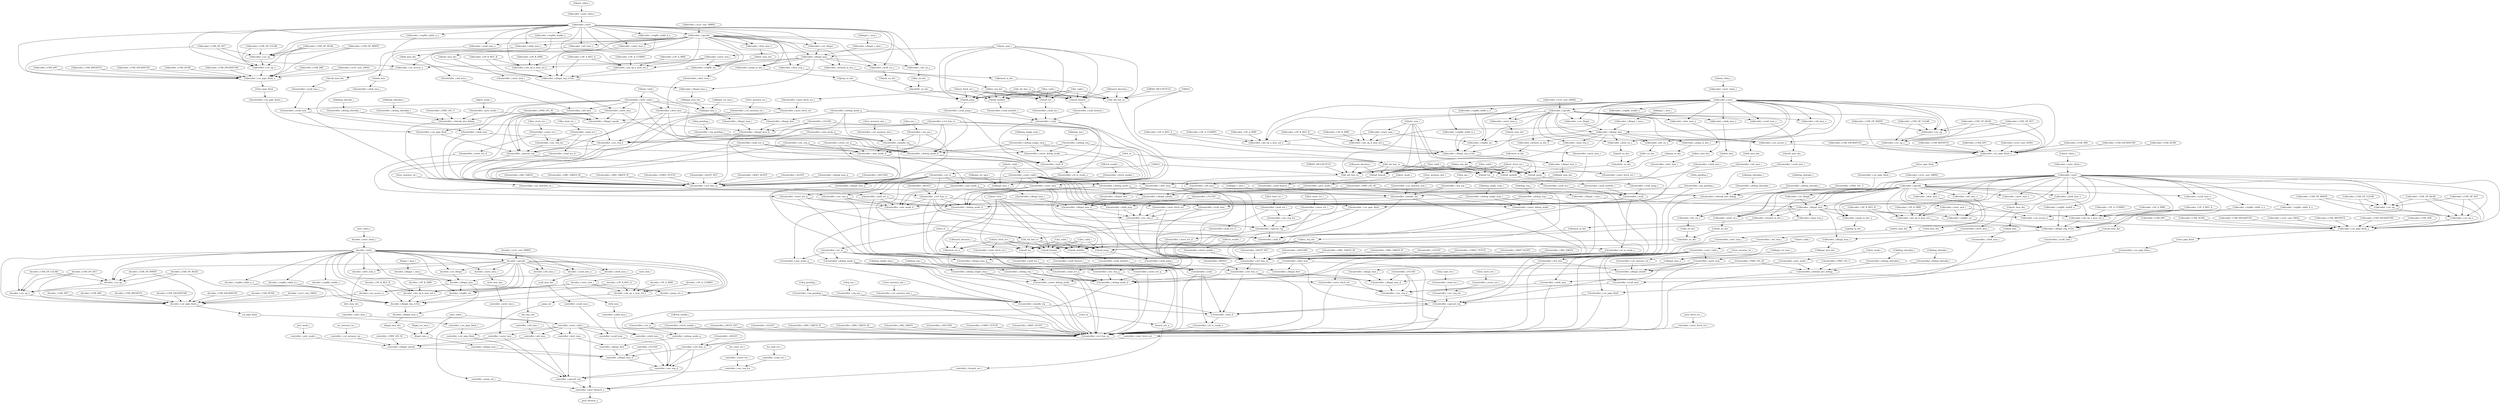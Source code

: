 strict digraph "" {
	"[1]decoder_i.regfile_waddr_o"	 [complexity=66,
		importance=0.202025508257,
		rank=0.00306099254935];
	"[1]decoder_i.illegal_reg_rv32e"	 [complexity=57,
		importance=0.200525573515,
		rank=0.00351799251782];
	"[1]decoder_i.regfile_waddr_o" -> "[1]decoder_i.illegal_reg_rv32e";
	"[3]lsu_valid_i"	 [complexity=60,
		importance=2.8778709561,
		rank=0.047964515935];
	"[3]stall_branch"	 [complexity=56,
		importance=2.87660025836,
		rank=0.0513678617564];
	"[3]lsu_valid_i" -> "[3]stall_branch";
	"[3]stall_jump"	 [complexity=56,
		importance=2.87637499341,
		rank=0.051363839168];
	"[3]lsu_valid_i" -> "[3]stall_jump";
	"[3]stall_multdiv"	 [complexity=56,
		importance=2.87616485878,
		rank=0.0513600867639];
	"[3]lsu_valid_i" -> "[3]stall_multdiv";
	"[3]stall_lsu"	 [complexity=56,
		importance=2.87558339614,
		rank=0.0513497035025];
	"[3]lsu_valid_i" -> "[3]stall_lsu";
	"[3]id_wb_fsm_ns"	 [complexity=45,
		importance=2.58031162314,
		rank=0.057340258292];
	"[3]lsu_valid_i" -> "[3]id_wb_fsm_ns";
	"[2]ex_valid_i"	 [complexity=44,
		importance=0.368973822478,
		rank=0.00838576869269];
	"[2]id_wb_fsm_ns"	 [complexity=40,
		importance=0.367477859788,
		rank=0.0091869464947];
	"[2]ex_valid_i" -> "[2]id_wb_fsm_ns";
	"[2]stall_lsu"	 [complexity=66,
		importance=0.664660608257,
		rank=0.0100706152766];
	"[2]ex_valid_i" -> "[2]stall_lsu";
	"[2]stall_jump"	 [complexity=66,
		importance=0.665452205525,
		rank=0.0100826091746];
	"[2]ex_valid_i" -> "[2]stall_jump";
	"[2]stall_multdiv"	 [complexity=66,
		importance=0.665242070893,
		rank=0.0100794253166];
	"[2]ex_valid_i" -> "[2]stall_multdiv";
	"[2]stall_branch"	 [complexity=66,
		importance=0.66567747047,
		rank=0.0100860222799];
	"[2]ex_valid_i" -> "[2]stall_branch";
	"[2]controller_i.instr_valid_i"	 [complexity=43,
		importance=0.234609365536,
		rank=0.00545603175665];
	"[2]controller_i.ecall_insn"	 [complexity=73,
		importance=0.664888754473,
		rank=0.00910806512976];
	"[2]controller_i.instr_valid_i" -> "[2]controller_i.ecall_insn";
	"[2]controller_i.mret_insn"	 [complexity=40,
		importance=0.232739403754,
		rank=0.00581848509386];
	"[2]controller_i.instr_valid_i" -> "[2]controller_i.mret_insn";
	"[2]controller_i.instr_fetch_err"	 [complexity=73,
		importance=0.664346123809,
		rank=0.009100631833];
	"[2]controller_i.instr_valid_i" -> "[2]controller_i.instr_fetch_err";
	"[2]controller_i.wfi_insn"	 [complexity=38,
		importance=0.0639049295863,
		rank=0.00168170867332];
	"[2]controller_i.instr_valid_i" -> "[2]controller_i.wfi_insn";
	"[2]controller_i.ebrk_insn"	 [complexity=73,
		importance=0.664888754473,
		rank=0.00910806512976];
	"[2]controller_i.instr_valid_i" -> "[2]controller_i.ebrk_insn";
	"[2]controller_i.dret_insn"	 [complexity=40,
		importance=0.232739403754,
		rank=0.00581848509386];
	"[2]controller_i.instr_valid_i" -> "[2]controller_i.dret_insn";
	"[2]controller_i.ctrl_fsm_ns"	 [complexity=52,
		importance=0.209871534164,
		rank=0.00403599104162];
	"[2]controller_i.instr_valid_i" -> "[2]controller_i.ctrl_fsm_ns";
	"[2]controller_i.halt_if"	 [complexity=56,
		importance=0.217689467665,
		rank=0.00388731192259];
	"[2]controller_i.instr_valid_i" -> "[2]controller_i.halt_if";
	"[2]controller_i.csr_pipe_flush"	 [complexity=66,
		importance=0.662310967421,
		rank=0.0100350146579];
	"[2]controller_i.instr_valid_i" -> "[2]controller_i.csr_pipe_flush";
	"[2]controller_i.enter_debug_mode"	 [complexity=61,
		importance=0.872494188001,
		rank=0.0143031834098];
	"[2]controller_i.instr_valid_i" -> "[2]controller_i.enter_debug_mode";
	"[3]fetch_enable_i"	 [complexity=43,
		importance=0.950585720355,
		rank=0.0221066446594];
	"[3]controller_i.fetch_enable_i"	 [complexity=43,
		importance=0.949089757665,
		rank=0.0220718548294];
	"[3]fetch_enable_i" -> "[3]controller_i.fetch_enable_i";
	"[2]csr_pipe_flush"	 [complexity=69,
		importance=0.673569272788,
		rank=0.00976187351866];
	"[2]controller_i.csr_pipe_flush_i"	 [complexity=69,
		importance=0.667061342555,
		rank=0.00966755568921];
	"[2]csr_pipe_flush" -> "[2]controller_i.csr_pipe_flush_i";
	"[3]decoder_i.CSR_DCSR"	 [complexity=71,
		importance=2.89601258166,
		rank=0.0407889096008];
	"[3]decoder_i.csr_pipe_flush_o"	 [complexity=59,
		importance=2.89451661897,
		rank=0.0490596037113];
	"[3]decoder_i.CSR_DCSR" -> "[3]decoder_i.csr_pipe_flush_o";
	"[1]controller_i.ebrk_insn_i"	 [complexity=47,
		importance=0.181812784761,
		rank=0.00386835712258];
	"[1]controller_i.ebrk_insn"	 [complexity=44,
		importance=0.179192176529,
		rank=0.00407254946658];
	"[1]controller_i.ebrk_insn_i" -> "[1]controller_i.ebrk_insn";
	"[2]controller_i.dret_insn_i"	 [complexity=43,
		importance=0.235360011986,
		rank=0.00547348865084];
	"[2]controller_i.dret_insn_i" -> "[2]controller_i.dret_insn";
	"[2]controller_i.stall_jump_i"	 [complexity=66,
		importance=0.662840456504,
		rank=0.0100430372198];
	"[2]controller_i.stall"	 [complexity=61,
		importance=0.660038631569,
		rank=0.0108203054356];
	"[2]controller_i.stall_jump_i" -> "[2]controller_i.stall";
	"[2]controller_i.id_in_ready_o"	 [complexity=53,
		importance=0.212980839247,
		rank=0.00401850640089];
	"[2]controller_i.stall" -> "[2]controller_i.id_in_ready_o";
	"[2]controller_i.stall" -> "[2]controller_i.ctrl_fsm_ns";
	"[2]controller_i.stall" -> "[2]controller_i.halt_if";
	"decoder_i.CSR_OP_SET"	 [complexity=28,
		importance=0.554872730477,
		rank=0.0198168832313];
	"decoder_i.csr_op_o"	 [complexity=19,
		importance=0.183596221043,
		rank=0.00966295900228];
	"decoder_i.CSR_OP_SET" -> "decoder_i.csr_op_o";
	"decoder_i.csr_pipe_flush_o"	 [complexity=11,
		importance=0.0359983938267,
		rank=0.00327258125697];
	"decoder_i.CSR_OP_SET" -> "decoder_i.csr_pipe_flush_o";
	"decoder_i.csr_op"	 [complexity=26,
		importance=0.553376767787,
		rank=0.021283721838];
	"decoder_i.CSR_OP_SET" -> "decoder_i.csr_op";
	"[3]controller_i.FLUSH"	 [complexity=69,
		importance=2.88062426591,
		rank=0.0417481777668];
	"[3]controller_i.exc_req_d"	 [complexity=56,
		importance=2.87294293861,
		rank=0.0513025524752];
	"[3]controller_i.FLUSH" -> "[3]controller_i.exc_req_d";
	"[3]controller_i.illegal_insn_d"	 [complexity=63,
		importance=2.87912830322,
		rank=0.0457004492575];
	"[3]controller_i.FLUSH" -> "[3]controller_i.illegal_insn_d";
	"[3]controller_i.ctrl_fsm_ns"	 [complexity=42,
		importance=0.946845796793,
		rank=0.0225439475427];
	"[3]controller_i.FLUSH" -> "[3]controller_i.ctrl_fsm_ns";
	"[2]controller_i.irq_nm_i"	 [complexity=67,
		importance=0.658659761014,
		rank=0.0098307427017];
	"[2]controller_i.handle_irq"	 [complexity=61,
		importance=0.656415800142,
		rank=0.0107609147564];
	"[2]controller_i.irq_nm_i" -> "[2]controller_i.handle_irq";
	"[2]controller_i.nmi_mode_d"	 [complexity=40,
		importance=0.175873337664,
		rank=0.00439683344161];
	"[2]controller_i.irq_nm_i" -> "[2]controller_i.nmi_mode_d";
	"[2]controller_i.irq_nm_i" -> "[2]controller_i.ctrl_fsm_ns";
	"[2]instr_rdata_i"	 [complexity=49,
		importance=0.247160962855,
		rank=0.00504410128276];
	"[2]decoder_i.instr_rdata_i"	 [complexity=49,
		importance=0.245665000165,
		rank=0.00501357143193];
	"[2]instr_rdata_i" -> "[2]decoder_i.instr_rdata_i";
	"controller_i.instr_valid_i"	 [complexity=30,
		importance=0.0290680056595,
		rank=0.000968933521984];
	"controller_i.ecall_insn"	 [complexity=15,
		importance=0.0172933172151,
		rank=0.00115288781434];
	"controller_i.instr_valid_i" -> "controller_i.ecall_insn";
	"controller_i.perf_tbranch_o"	 [complexity=0,
		importance=0.00547296573708,
		rank=0.0];
	"controller_i.instr_valid_i" -> "controller_i.perf_tbranch_o";
	"controller_i.wfi_insn"	 [complexity=27,
		importance=0.0271980438781,
		rank=0.00100733495845];
	"controller_i.instr_valid_i" -> "controller_i.wfi_insn";
	"controller_i.dret_insn"	 [complexity=24,
		importance=0.0252297686824,
		rank=0.00105124036177];
	"controller_i.instr_valid_i" -> "controller_i.dret_insn";
	"controller_i.instr_fetch_err"	 [complexity=15,
		importance=0.0167506865516,
		rank=0.00111671243677];
	"controller_i.instr_valid_i" -> "controller_i.instr_fetch_err";
	"controller_i.ebrk_insn"	 [complexity=15,
		importance=0.0172933172151,
		rank=0.00115288781434];
	"controller_i.instr_valid_i" -> "controller_i.ebrk_insn";
	"controller_i.csr_pipe_flush"	 [complexity=8,
		importance=0.0147155301631,
		rank=0.00183944127039];
	"controller_i.instr_valid_i" -> "controller_i.csr_pipe_flush";
	"controller_i.mret_insn"	 [complexity=27,
		importance=0.0271980438781,
		rank=0.00100733495845];
	"controller_i.instr_valid_i" -> "controller_i.mret_insn";
	"[1]controller_i.RESET"	 [complexity=23,
		importance=0.0327982087804,
		rank=0.00142600907741];
	"controller_i.ctrl_fsm_cs"	 [complexity=21,
		importance=0.0313022460899,
		rank=0.00149058314714];
	"[1]controller_i.RESET" -> "controller_i.ctrl_fsm_cs";
	"decoder_i.csr_illegal"	 [complexity=5,
		importance=0.0174727149923,
		rank=0.00349454299846];
	"decoder_i.illegal_insn"	 [complexity=3,
		importance=0.0159659263435,
		rank=0.00532197544782];
	"decoder_i.csr_illegal" -> "decoder_i.illegal_insn";
	"[2]debug_req_i"	 [complexity=41,
		importance=0.463481523574,
		rank=0.0113044274042];
	"[2]controller_i.debug_req_i"	 [complexity=41,
		importance=0.461985560884,
		rank=0.0112679405094];
	"[2]debug_req_i" -> "[2]controller_i.debug_req_i";
	"[3]decoder_i.alu_op_a_mux_sel_o"	 [complexity=85,
		importance=2.90124739715,
		rank=0.0341323223194];
	"[3]decoder_i.illegal_reg_rv32e"	 [complexity=76,
		importance=2.89714493934,
		rank=0.0381203281493];
	"[3]decoder_i.alu_op_a_mux_sel_o" -> "[3]decoder_i.illegal_reg_rv32e";
	"[1]rst_ni"	 [complexity=22,
		importance=0.0656899173335,
		rank=0.00298590533334];
	"[1]controller_i.rst_ni"	 [complexity=22,
		importance=0.064193954643,
		rank=0.00291790702923];
	"[1]rst_ni" -> "[1]controller_i.rst_ni";
	branch_set_q	 [complexity=4,
		importance=0.0163142960488,
		rank=0.00407857401221];
	"[1]rst_ni" -> branch_set_q;
	"[2]controller_i.csr_mstatus_mie_i"	 [complexity=67,
		importance=0.658659761014,
		rank=0.0098307427017];
	"[2]controller_i.csr_mstatus_mie_i" -> "[2]controller_i.handle_irq";
	lsu_load_err_i	 [complexity=11,
		importance=0.0166718675997,
		rank=0.00151562432725];
	"controller_i.load_err_i"	 [complexity=11,
		importance=0.0151759049093,
		rank=0.00137962771903];
	lsu_load_err_i -> "controller_i.load_err_i";
	"[3]data_req_dec"	 [complexity=60,
		importance=5.7550998407,
		rank=0.0959183306783];
	"[3]data_req_dec" -> "[3]stall_branch";
	"[3]data_req_dec" -> "[3]stall_jump";
	"[3]data_req_dec" -> "[3]stall_multdiv";
	"[3]data_req_dec" -> "[3]stall_lsu";
	"[3]data_req_dec" -> "[3]id_wb_fsm_ns";
	"controller_i.illegal_umode"	 [complexity=21,
		importance=0.0243294401293,
		rank=0.00115854476806];
	"controller_i.illegal_insn_d"	 [complexity=15,
		importance=0.0206100780796,
		rank=0.00137400520531];
	"controller_i.illegal_umode" -> "controller_i.illegal_insn_d";
	"decoder_i.alu_op_b_mux_sel_o"	 [complexity=37,
		importance=0.0419905608918,
		rank=0.0011348800241];
	"decoder_i.illegal_reg_rv32e"	 [complexity=28,
		importance=0.0386267142011,
		rank=0.00137952550718];
	"decoder_i.alu_op_b_mux_sel_o" -> "decoder_i.illegal_reg_rv32e";
	"[1]jump_in_dec"	 [complexity=39,
		importance=0.182101704075,
		rank=0.00466927446345];
	"[1]stall_jump"	 [complexity=37,
		importance=0.179755627582,
		rank=0.00485826020491];
	"[1]jump_in_dec" -> "[1]stall_jump";
	"[3]controller_i.ebrk_insn_i"	 [complexity=66,
		importance=2.87843215059,
		rank=0.0436126083423];
	"[3]controller_i.ebrk_insn"	 [complexity=63,
		importance=2.87581154236,
		rank=0.0456478022596];
	"[3]controller_i.ebrk_insn_i" -> "[3]controller_i.ebrk_insn";
	"[1]csr_mstatus_tw_i"	 [complexity=56,
		importance=0.189968223007,
		rank=0.00339228969655];
	"[1]controller_i.csr_mstatus_tw_i"	 [complexity=56,
		importance=0.188472260316,
		rank=0.00336557607707];
	"[1]csr_mstatus_tw_i" -> "[1]controller_i.csr_mstatus_tw_i";
	"[3]controller_i.csr_mstatus_tw_i"	 [complexity=75,
		importance=2.88509162614,
		rank=0.0384678883486];
	"[3]controller_i.illegal_umode"	 [complexity=69,
		importance=2.88284766527,
		rank=0.041780400946];
	"[3]controller_i.csr_mstatus_tw_i" -> "[3]controller_i.illegal_umode";
	"[2]fetch_enable_i"	 [complexity=53,
		importance=0.213611457727,
		rank=0.00403040486278];
	"[2]controller_i.fetch_enable_i"	 [complexity=53,
		importance=0.212115495037,
		rank=0.00400217915163];
	"[2]fetch_enable_i" -> "[2]controller_i.fetch_enable_i";
	"[2]csr_mstatus_mie_i"	 [complexity=67,
		importance=0.660155723704,
		rank=0.00985307050305];
	"[2]csr_mstatus_mie_i" -> "[2]controller_i.csr_mstatus_mie_i";
	"[3]illegal_insn_o"	 [complexity=69,
		importance=2.88621250576,
		rank=0.0418291667501];
	"[3]controller_i.illegal_insn_i"	 [complexity=69,
		importance=2.88248639013,
		rank=0.0417751650744];
	"[3]illegal_insn_o" -> "[3]controller_i.illegal_insn_i";
	"[3]controller_i.dret_insn_i"	 [complexity=47,
		importance=0.240332061249,
		rank=0.00511344811167];
	"[3]controller_i.dret_insn"	 [complexity=44,
		importance=0.237711453017,
		rank=0.00540253302311];
	"[3]controller_i.dret_insn_i" -> "[3]controller_i.dret_insn";
	"[2]illegal_csr_insn_i"	 [complexity=36,
		importance=0.0658971290127,
		rank=0.00183047580591];
	"[2]illegal_insn_o"	 [complexity=32,
		importance=0.0644011663222,
		rank=0.00201253644757];
	"[2]illegal_csr_insn_i" -> "[2]illegal_insn_o";
	"[1]controller_i.BOOT_SET"	 [complexity=25,
		importance=0.0494686375403,
		rank=0.00197874550161];
	"[1]controller_i.ctrl_fsm_ns"	 [complexity=23,
		importance=0.0479726748498,
		rank=0.00208576847173];
	"[1]controller_i.BOOT_SET" -> "[1]controller_i.ctrl_fsm_ns";
	"[3]decoder_i.CSR_DSCRATCH0"	 [complexity=71,
		importance=2.89601258166,
		rank=0.0407889096008];
	"[3]decoder_i.CSR_DSCRATCH0" -> "[3]decoder_i.csr_pipe_flush_o";
	"[3]decoder_i.CSR_DSCRATCH1"	 [complexity=71,
		importance=2.89601258166,
		rank=0.0407889096008];
	"[3]decoder_i.CSR_DSCRATCH1" -> "[3]decoder_i.csr_pipe_flush_o";
	"[3]IDLE"	 [complexity=51,
		importance=5.16211920897,
		rank=0.101218023705];
	"[2]id_wb_fsm_cs"	 [complexity=43,
		importance=2.57628877139,
		rank=0.0599136923579];
	"[3]IDLE" -> "[2]id_wb_fsm_cs";
	"[3]IDLE" -> "[3]id_wb_fsm_ns";
	"decoder_i.instr_rdata_i"	 [complexity=11,
		importance=0.0240215402676,
		rank=0.00218377638796];
	"decoder_i.instr"	 [complexity=9,
		importance=0.0221515784861,
		rank=0.00246128649846];
	"decoder_i.instr_rdata_i" -> "decoder_i.instr";
	"[1]decoder_i.dret_insn_o"	 [complexity=56,
		importance=0.193505399132,
		rank=0.00345545355592];
	"[1]dret_insn_dec"	 [complexity=56,
		importance=0.191998610483,
		rank=0.00342854661577];
	"[1]decoder_i.dret_insn_o" -> "[1]dret_insn_dec";
	"[2]controller_i.handle_irq" -> "[2]controller_i.nmi_mode_d";
	"[2]controller_i.handle_irq" -> "[2]controller_i.ctrl_fsm_ns";
	"[2]controller_i.handle_irq" -> "[2]controller_i.halt_if";
	"[1]id_wb_fsm_cs"	 [complexity=38,
		importance=0.363455008039,
		rank=0.00956460547471];
	"[1]stall_multdiv"	 [complexity=37,
		importance=0.17954549295,
		rank=0.00485258089053];
	"[1]id_wb_fsm_cs" -> "[1]stall_multdiv";
	"[1]stall_lsu"	 [complexity=37,
		importance=0.178964030314,
		rank=0.00483686568415];
	"[1]id_wb_fsm_cs" -> "[1]stall_lsu";
	"[1]branch_set_n"	 [complexity=6,
		importance=0.0181116220893,
		rank=0.00301860368155];
	"[1]id_wb_fsm_cs" -> "[1]branch_set_n";
	"[1]id_wb_fsm_cs" -> "[1]stall_jump";
	"[1]stall_branch"	 [complexity=37,
		importance=0.179980892527,
		rank=0.00486434844669];
	"[1]id_wb_fsm_cs" -> "[1]stall_branch";
	"[3]controller_i.wfi_insn"	 [complexity=75,
		importance=2.88571626902,
		rank=0.0384762169203];
	"[3]controller_i.special_req"	 [complexity=49,
		importance=2.86929975285,
		rank=0.0585571378133];
	"[3]controller_i.wfi_insn" -> "[3]controller_i.special_req";
	"[3]controller_i.wfi_insn" -> "[3]controller_i.illegal_umode";
	"[3]controller_i.wfi_insn" -> "[3]controller_i.ctrl_fsm_ns";
	"[2]controller_i.BOOT_SET"	 [complexity=54,
		importance=0.211367496855,
		rank=0.00391421290472];
	"[2]controller_i.BOOT_SET" -> "[2]controller_i.ctrl_fsm_ns";
	"[3]instr_valid_i"	 [complexity=47,
		importance=0.241077377489,
		rank=0.00512930590401];
	"[3]instr_valid_i" -> "[3]illegal_insn_o";
	"[3]controller_i.instr_valid_i"	 [complexity=47,
		importance=0.239581414798,
		rank=0.0050974769106];
	"[3]instr_valid_i" -> "[3]controller_i.instr_valid_i";
	"[3]controller_i.IRQ_TAKEN"	 [complexity=48,
		importance=2.84203335307,
		rank=0.0592090281889];
	"[3]controller_i.IRQ_TAKEN" -> "[3]controller_i.ctrl_fsm_ns";
	"[1]controller_i.PRIV_LVL_U"	 [complexity=32,
		importance=0.0545797854871,
		rank=0.00170561829647];
	"[1]controller_i.ebreak_into_debug"	 [complexity=25,
		importance=0.0530838227967,
		rank=0.00212335291187];
	"[1]controller_i.PRIV_LVL_U" -> "[1]controller_i.ebreak_into_debug";
	"controller_i.FLUSH"	 [complexity=21,
		importance=0.0221060407701,
		rank=0.0010526686081];
	"controller_i.FLUSH" -> "controller_i.illegal_insn_d";
	"controller_i.exc_req_d"	 [complexity=8,
		importance=0.0144247134664,
		rank=0.0018030891833];
	"controller_i.FLUSH" -> "controller_i.exc_req_d";
	"[1]controller_i.PRIV_LVL_M"	 [complexity=32,
		importance=0.0545797854871,
		rank=0.00170561829647];
	"[1]controller_i.illegal_umode"	 [complexity=50,
		importance=0.186228299444,
		rank=0.00372456598887];
	"[1]controller_i.PRIV_LVL_M" -> "[1]controller_i.illegal_umode";
	"[1]controller_i.PRIV_LVL_M" -> "[1]controller_i.ebreak_into_debug";
	"[3]decoder_i.regfile_waddr_o"	 [complexity=85,
		importance=2.89864487409,
		rank=0.034101704401];
	"[3]decoder_i.regfile_waddr_o" -> "[3]decoder_i.illegal_reg_rv32e";
	"[3]branch_decision_i"	 [complexity=58,
		importance=2.87809622105,
		rank=0.0496223486387];
	"[3]branch_decision_i" -> "[3]stall_branch";
	"[3]branch_decision_i" -> "[3]id_wb_fsm_ns";
	"controller_i.ecall_insn" -> "controller_i.exc_req_d";
	"[1]controller_i.illegal_insn_d"	 [complexity=44,
		importance=0.182508937394,
		rank=0.00414793039532];
	"[1]controller_i.illegal_umode" -> "[1]controller_i.illegal_insn_d";
	"[2]controller_i.exc_req_q"	 [complexity=42,
		importance=0.23239070844,
		rank=0.00553311210572];
	"[2]controller_i.debug_mode_d"	 [complexity=39,
		importance=0.229870800006,
		rank=0.00589412307707];
	"[2]controller_i.exc_req_q" -> "[2]controller_i.debug_mode_d";
	"[2]controller_i.exc_req_q" -> "[2]controller_i.nmi_mode_d";
	"[2]controller_i.exc_req_q" -> "[2]controller_i.ctrl_fsm_ns";
	"[1]decoder_i.CSR_DSCRATCH1"	 [complexity=52,
		importance=0.199393215831,
		rank=0.00383448491984];
	"[1]decoder_i.csr_pipe_flush_o"	 [complexity=40,
		importance=0.197897253141,
		rank=0.00494743132853];
	"[1]decoder_i.CSR_DSCRATCH1" -> "[1]decoder_i.csr_pipe_flush_o";
	"[3]controller_i.DBG_TAKEN_ID"	 [complexity=44,
		importance=0.948341759483,
		rank=0.0215532218064];
	"[3]controller_i.DBG_TAKEN_ID" -> "[3]controller_i.ctrl_fsm_ns";
	"[3]controller_i.DBG_TAKEN_IF"	 [complexity=48,
		importance=2.84203335307,
		rank=0.0592090281889];
	"[3]controller_i.DBG_TAKEN_IF" -> "[3]controller_i.ctrl_fsm_ns";
	"[2]controller_i.exc_req_d"	 [complexity=66,
		importance=0.662020150724,
		rank=0.0100306083443];
	"[1]controller_i.exc_req_q"	 [complexity=26,
		importance=0.146437932984,
		rank=0.0056322281917];
	"[2]controller_i.exc_req_d" -> "[1]controller_i.exc_req_q";
	"[2]controller_i.special_req"	 [complexity=59,
		importance=0.658376964966,
		rank=0.0111589316096];
	"[2]controller_i.exc_req_d" -> "[2]controller_i.special_req";
	"[3]decoder_i.wfi_insn_o"	 [complexity=78,
		importance=2.89209304016,
		rank=0.0370781158994];
	"[3]wfi_insn_dec"	 [complexity=78,
		importance=2.89058625151,
		rank=0.0370587980962];
	"[3]decoder_i.wfi_insn_o" -> "[3]wfi_insn_dec";
	"[1]div_en_dec"	 [complexity=42,
		importance=0.184588997165,
		rank=0.00439497612297];
	"[1]multdiv_en_dec"	 [complexity=39,
		importance=0.182223953862,
		rank=0.00467240907338];
	"[1]div_en_dec" -> "[1]multdiv_en_dec";
	"[3]controller_i.csr_pipe_flush"	 [complexity=56,
		importance=2.87323375531,
		rank=0.0513077456305];
	"[3]controller_i.csr_pipe_flush" -> "[3]controller_i.special_req";
	"[3]controller_i.csr_pipe_flush" -> "[3]controller_i.ctrl_fsm_ns";
	"[1]branch_in_dec"	 [complexity=39,
		importance=0.182329305498,
		rank=0.00467511039739];
	"[1]branch_in_dec" -> "[1]stall_branch";
	"[2]div_en_dec"	 [complexity=71,
		importance=0.670285575108,
		rank=0.00944064190293];
	"[2]multdiv_en_dec"	 [complexity=68,
		importance=0.667920531805,
		rank=0.00982236076183];
	"[2]div_en_dec" -> "[2]multdiv_en_dec";
	"[3]rst_ni"	 [complexity=42,
		importance=0.468288006319,
		rank=0.0111497144362];
	"[3]rst_ni" -> "[2]id_wb_fsm_cs";
	"[3]controller_i.rst_ni"	 [complexity=42,
		importance=0.466792043629,
		rank=0.0111140962769];
	"[3]rst_ni" -> "[3]controller_i.rst_ni";
	"[1]controller_i.stall_multdiv_i"	 [complexity=37,
		importance=0.177073869759,
		rank=0.00478578026376];
	"[1]stall_multdiv" -> "[1]controller_i.stall_multdiv_i";
	"[1]controller_i.exc_req_q" -> "[1]controller_i.ctrl_fsm_ns";
	"[1]controller_i.debug_mode_d"	 [complexity=26,
		importance=0.0273332141961,
		rank=0.00105127746908];
	"[1]controller_i.exc_req_q" -> "[1]controller_i.debug_mode_d";
	"[2]controller_i.ecall_insn" -> "[2]controller_i.exc_req_d";
	"[2]controller_i.ecall_insn" -> "[2]controller_i.ctrl_fsm_ns";
	"[1]decoder_i.div_en_o"	 [complexity=42,
		importance=0.186327075382,
		rank=0.00443635893766];
	"[1]decoder_i.div_en_o" -> "[1]div_en_dec";
	"controller_i.special_req"	 [complexity=1,
		importance=0.0107815277089,
		rank=0.0107815277089];
	"controller_i.special_req" -> "controller_i.perf_tbranch_o";
	"[2]controller_i.illegal_dret"	 [complexity=32,
		importance=0.0590680506418,
		rank=0.00184587658256];
	"[2]controller_i.illegal_insn_d"	 [complexity=26,
		importance=0.0573169637879,
		rank=0.00220449860723];
	"[2]controller_i.illegal_dret" -> "[2]controller_i.illegal_insn_d";
	"[2]controller_i.mret_insn" -> "[2]controller_i.debug_mode_d";
	"[2]controller_i.mret_insn" -> "[2]controller_i.special_req";
	"[2]controller_i.illegal_umode"	 [complexity=32,
		importance=0.0610363258375,
		rank=0.00190738518242];
	"[2]controller_i.mret_insn" -> "[2]controller_i.illegal_umode";
	"[2]controller_i.mret_insn" -> "[2]controller_i.nmi_mode_d";
	"[2]controller_i.mret_insn" -> "[2]controller_i.ctrl_fsm_ns";
	"[3]controller_i.stall_lsu_i"	 [complexity=56,
		importance=2.87349940783,
		rank=0.0513124894256];
	"[3]controller_i.stall"	 [complexity=51,
		importance=2.87096141945,
		rank=0.0562933611658];
	"[3]controller_i.stall_lsu_i" -> "[3]controller_i.stall";
	"[3]decoder_i.csr_op_o"	 [complexity=67,
		importance=14.4761873468,
		rank=0.216062497713];
	"[3]decoder_i.csr_op_o" -> "[3]decoder_i.csr_pipe_flush_o";
	"[1]decoder_i.alu_op_a_mux_sel_o"	 [complexity=66,
		importance=0.204628031319,
		rank=0.00310042471696];
	"[1]decoder_i.alu_op_a_mux_sel_o" -> "[1]decoder_i.illegal_reg_rv32e";
	"[1]controller_i.load_err_q"	 [complexity=26,
		importance=0.146509244543,
		rank=0.00563497094395];
	"[1]controller_i.load_err_q" -> "[1]controller_i.ctrl_fsm_ns";
	"[1]controller_i.load_err_q" -> "[1]controller_i.debug_mode_d";
	"[2]decoder_i.CSR_MSTATUS"	 [complexity=75,
		importance=0.685089793775,
		rank=0.00913453058366];
	"[2]decoder_i.csr_pipe_flush_o"	 [complexity=69,
		importance=0.683593831084,
		rank=0.00990715697223];
	"[2]decoder_i.CSR_MSTATUS" -> "[2]decoder_i.csr_pipe_flush_o";
	"[1]controller_i.load_err_i"	 [complexity=40,
		importance=0.177074764224,
		rank=0.00442686910559];
	"[1]controller_i.exc_req_lsu"	 [complexity=37,
		importance=0.175204802442,
		rank=0.00473526493087];
	"[1]controller_i.load_err_i" -> "[1]controller_i.exc_req_lsu";
	"decoder_i.alu_op_a_mux_sel_o"	 [complexity=37,
		importance=0.0427291720051,
		rank=0.00115484248662];
	"decoder_i.alu_op_a_mux_sel_o" -> "decoder_i.illegal_reg_rv32e";
	"[1]ecall_insn_dec"	 [complexity=47,
		importance=0.184062159016,
		rank=0.00391621614927];
	"[1]controller_i.ecall_insn_i"	 [complexity=47,
		importance=0.181812784761,
		rank=0.00386835712258];
	"[1]ecall_insn_dec" -> "[1]controller_i.ecall_insn_i";
	"decoder_i.ebrk_insn_o"	 [complexity=18,
		importance=0.0236700883501,
		rank=0.00131500490834];
	ebrk_insn	 [complexity=18,
		importance=0.0221632997013,
		rank=0.00123129442785];
	"decoder_i.ebrk_insn_o" -> ebrk_insn;
	"[2]controller_i.ebrk_insn_i"	 [complexity=76,
		importance=0.667509362704,
		rank=0.00878301793032];
	"[2]controller_i.ebrk_insn_i" -> "[2]controller_i.ebrk_insn";
	"[3]controller_i.exc_req_lsu"	 [complexity=56,
		importance=2.87182416827,
		rank=0.0512825744334];
	"[3]controller_i.exc_req_lsu" -> "[3]controller_i.special_req";
	"[1]decoder_i.opcode"	 [complexity=43,
		importance=0.191215125475,
		rank=0.00444686338313];
	"[1]decoder_i.opcode" -> "[1]decoder_i.dret_insn_o";
	"[1]decoder_i.opcode" -> "[1]decoder_i.div_en_o";
	"[1]decoder_i.opcode" -> "[1]decoder_i.alu_op_a_mux_sel_o";
	"[1]decoder_i.csr_access_o"	 [complexity=48,
		importance=0.595411769045,
		rank=0.0124044118551];
	"[1]decoder_i.opcode" -> "[1]decoder_i.csr_access_o";
	"[1]decoder_i.data_req_o"	 [complexity=41,
		importance=0.363568813777,
		rank=0.00886753204335];
	"[1]decoder_i.opcode" -> "[1]decoder_i.data_req_o";
	"[1]decoder_i.csr_illegal"	 [complexity=42,
		importance=0.188967192551,
		rank=0.00449921887026];
	"[1]decoder_i.opcode" -> "[1]decoder_i.csr_illegal";
	"[1]decoder_i.ecall_insn_o"	 [complexity=47,
		importance=0.185568947664,
		rank=0.00394827548222];
	"[1]decoder_i.opcode" -> "[1]decoder_i.ecall_insn_o";
	"[1]decoder_i.illegal_insn"	 [complexity=40,
		importance=0.187460403902,
		rank=0.00468651009756];
	"[1]decoder_i.opcode" -> "[1]decoder_i.illegal_insn";
	"[1]decoder_i.mult_en_o"	 [complexity=42,
		importance=0.186327075382,
		rank=0.00443635893766];
	"[1]decoder_i.opcode" -> "[1]decoder_i.mult_en_o";
	"[1]decoder_i.ebrk_insn_o"	 [complexity=47,
		importance=0.185568947664,
		rank=0.00394827548222];
	"[1]decoder_i.opcode" -> "[1]decoder_i.ebrk_insn_o";
	"[1]decoder_i.csr_op"	 [complexity=55,
		importance=2.9818596575,
		rank=0.0542156301364];
	"[1]decoder_i.opcode" -> "[1]decoder_i.csr_op";
	"[1]decoder_i.regfile_we"	 [complexity=66,
		importance=0.202508275435,
		rank=0.00306830720355];
	"[1]decoder_i.opcode" -> "[1]decoder_i.regfile_we";
	"[1]decoder_i.alu_op_b_mux_sel_o"	 [complexity=66,
		importance=0.203889420206,
		rank=0.00308923363949];
	"[1]decoder_i.opcode" -> "[1]decoder_i.alu_op_b_mux_sel_o";
	"[1]decoder_i.branch_in_dec_o"	 [complexity=39,
		importance=0.18403412838,
		rank=0.00471882380462];
	"[1]decoder_i.opcode" -> "[1]decoder_i.branch_in_dec_o";
	"[1]decoder_i.jump_in_dec_o"	 [complexity=39,
		importance=0.18380185344,
		rank=0.00471286803692];
	"[1]decoder_i.opcode" -> "[1]decoder_i.jump_in_dec_o";
	"[1]decoder_i.wfi_insn_o"	 [complexity=59,
		importance=0.195473674327,
		rank=0.00331311312419];
	"[1]decoder_i.opcode" -> "[1]decoder_i.wfi_insn_o";
	"[1]decoder_i.mret_insn_o"	 [complexity=59,
		importance=0.195473674327,
		rank=0.00331311312419];
	"[1]decoder_i.opcode" -> "[1]decoder_i.mret_insn_o";
	"[1]decoder_i.OP_B_REG_B"	 [complexity=72,
		importance=4.48706320723,
		rank=0.0623203223226];
	"[1]decoder_i.OP_B_REG_B" -> "[1]decoder_i.illegal_reg_rv32e";
	"[1]decoder_i.OP_B_REG_B" -> "[1]decoder_i.alu_op_b_mux_sel_o";
	"[3]decoder_i.OP_A_CURRPC"	 [complexity=97,
		importance=17.4089803456,
		rank=0.179474024181];
	"[3]decoder_i.OP_A_CURRPC" -> "[3]decoder_i.alu_op_a_mux_sel_o";
	"[2]decoder_i.regfile_raddr_b_o"	 [complexity=48,
		importance=0.076833534651,
		rank=0.00160069863856];
	"[2]decoder_i.illegal_reg_rv32e"	 [complexity=39,
		importance=0.0753335999093,
		rank=0.00193163076691];
	"[2]decoder_i.regfile_raddr_b_o" -> "[2]decoder_i.illegal_reg_rv32e";
	"controller_i.exc_req_lsu"	 [complexity=8,
		importance=0.0133059431278,
		rank=0.00166324289098];
	"controller_i.load_err_i" -> "controller_i.exc_req_lsu";
	"decoder_i.CSR_DPC"	 [complexity=23,
		importance=0.0374943565171,
		rank=0.00163018941379];
	"decoder_i.CSR_DPC" -> "decoder_i.csr_pipe_flush_o";
	"[1]controller_i.rst_ni" -> "controller_i.ctrl_fsm_cs";
	"controller_i.debug_mode_q"	 [complexity=24,
		importance=0.0250916555109,
		rank=0.00104548564629];
	"[1]controller_i.rst_ni" -> "controller_i.debug_mode_q";
	"[1]controller_i.enter_debug_mode"	 [complexity=32,
		importance=0.224898750743,
		rank=0.00702808596072];
	"[1]controller_i.halt_if"	 [complexity=27,
		importance=0.0557906083505,
		rank=0.0020663188278];
	"[1]controller_i.enter_debug_mode" -> "[1]controller_i.halt_if";
	"[1]controller_i.enter_debug_mode" -> "[1]controller_i.ctrl_fsm_ns";
	"[1]controller_i.csr_pipe_flush"	 [complexity=37,
		importance=0.176614389477,
		rank=0.00477336187777];
	"[1]controller_i.csr_pipe_flush" -> "[1]controller_i.ctrl_fsm_ns";
	"[1]controller_i.special_req"	 [complexity=30,
		importance=0.172680387023,
		rank=0.00575601290078];
	"[1]controller_i.csr_pipe_flush" -> "[1]controller_i.special_req";
	"[3]csr_mstatus_tw_i"	 [complexity=75,
		importance=2.88658758883,
		rank=0.0384878345178];
	"[3]csr_mstatus_tw_i" -> "[3]controller_i.csr_mstatus_tw_i";
	"[1]controller_i.debug_mode_q"	 [complexity=37,
		importance=0.22762924132,
		rank=0.00615214165731];
	"[2]controller_i.debug_mode_d" -> "[1]controller_i.debug_mode_q";
	"[1]decoder_i.sv2v_cast_290A1"	 [complexity=58,
		importance=1.18887948154,
		rank=0.0204979220955];
	"[1]decoder_i.sv2v_cast_290A1" -> "[1]decoder_i.csr_pipe_flush_o";
	"[3]decoder_i.regfile_raddr_a_o"	 [complexity=85,
		importance=2.89864487409,
		rank=0.034101704401];
	"[3]decoder_i.regfile_raddr_a_o" -> "[3]decoder_i.illegal_reg_rv32e";
	"[2]instr_valid_i"	 [complexity=43,
		importance=0.236105328226,
		rank=0.00549082158666];
	"[2]instr_valid_i" -> "[2]controller_i.instr_valid_i";
	"[2]instr_valid_i" -> "[2]illegal_insn_o";
	"[1]csr_pipe_flush"	 [complexity=40,
		importance=0.187872694845,
		rank=0.00469681737111];
	"[1]controller_i.csr_pipe_flush_i"	 [complexity=40,
		importance=0.181364764612,
		rank=0.00453411911531];
	"[1]csr_pipe_flush" -> "[1]controller_i.csr_pipe_flush_i";
	"[1]decoder_i.OP_A_REG_A"	 [complexity=84,
		importance=9.61901343471,
		rank=0.114512064699];
	"[1]decoder_i.OP_A_REG_A" -> "[1]decoder_i.alu_op_a_mux_sel_o";
	"[1]decoder_i.OP_A_REG_A" -> "[1]decoder_i.illegal_reg_rv32e";
	"[2]controller_i.debug_mode_q"	 [complexity=41,
		importance=0.232601290583,
		rank=0.00567320220934];
	"[2]controller_i.debug_mode_q" -> "[2]controller_i.handle_irq";
	"[2]controller_i.debug_mode_q" -> "[2]controller_i.illegal_dret";
	"[2]controller_i.debug_mode_q" -> "[2]controller_i.debug_mode_d";
	"[2]controller_i.debug_mode_q" -> "[2]controller_i.ctrl_fsm_ns";
	"[2]controller_i.debug_mode_q" -> "[2]controller_i.enter_debug_mode";
	"controller_i.jump_set_i"	 [complexity=2,
		importance=0.0081589721302,
		rank=0.0040794860651];
	"controller_i.jump_set_i" -> "controller_i.perf_tbranch_o";
	"[2]dret_insn_dec"	 [complexity=43,
		importance=0.237609386241,
		rank=0.00552579968001];
	"[2]dret_insn_dec" -> "[2]controller_i.dret_insn_i";
	"[3]mult_en_dec"	 [complexity=61,
		importance=2.88120836299,
		rank=0.0472329239835];
	"[3]multdiv_en_dec"	 [complexity=58,
		importance=2.87884331969,
		rank=0.0496352296498];
	"[3]mult_en_dec" -> "[3]multdiv_en_dec";
	"[1]ebrk_insn"	 [complexity=47,
		importance=0.184062159016,
		rank=0.00391621614927];
	"[1]ebrk_insn" -> "[1]controller_i.ebrk_insn_i";
	"[2]csr_mstatus_tw_i"	 [complexity=38,
		importance=0.0647762494004,
		rank=0.00170463814212];
	"[2]controller_i.csr_mstatus_tw_i"	 [complexity=38,
		importance=0.06328028671,
		rank=0.00166527070289];
	"[2]csr_mstatus_tw_i" -> "[2]controller_i.csr_mstatus_tw_i";
	"[2]controller_i.RESET"	 [complexity=52,
		importance=0.194697068095,
		rank=0.00374417438644];
	"[1]controller_i.ctrl_fsm_cs"	 [complexity=50,
		importance=0.193201105404,
		rank=0.00386402210809];
	"[2]controller_i.RESET" -> "[1]controller_i.ctrl_fsm_cs";
	"[2]id_wb_fsm_ns" -> "[1]id_wb_fsm_cs";
	"[3]decoder_i.illegal_insn_o"	 [complexity=73,
		importance=2.89211376863,
		rank=0.0396179968305];
	"[3]illegal_insn_dec"	 [complexity=73,
		importance=2.88917707298,
		rank=0.0395777681231];
	"[3]decoder_i.illegal_insn_o" -> "[3]illegal_insn_dec";
	"[1]controller_i.instr_fetch_err"	 [complexity=44,
		importance=0.178649545866,
		rank=0.0040602169515];
	"[1]controller_i.instr_fetch_err" -> "[1]controller_i.ctrl_fsm_ns";
	"[1]controller_i.exc_req_d"	 [complexity=37,
		importance=0.176323572781,
		rank=0.00476550196705];
	"[1]controller_i.instr_fetch_err" -> "[1]controller_i.exc_req_d";
	"[3]controller_i.debug_single_step_i"	 [complexity=45,
		importance=0.471929659409,
		rank=0.0104873257646];
	"[3]controller_i.enter_debug_mode"	 [complexity=51,
		importance=3.82039123851,
		rank=0.0749096321277];
	"[3]controller_i.debug_single_step_i" -> "[3]controller_i.enter_debug_mode";
	"[3]controller_i.debug_mode_d"	 [complexity=43,
		importance=0.234842849268,
		rank=0.00546146161089];
	"[3]controller_i.debug_single_step_i" -> "[3]controller_i.debug_mode_d";
	"[3]controller_i.debug_single_step_i" -> "[3]controller_i.ctrl_fsm_ns";
	"decoder_i.OP_A_CURRPC"	 [complexity=49,
		importance=0.257870994721,
		rank=0.00526267336165];
	"decoder_i.OP_A_CURRPC" -> "decoder_i.alu_op_a_mux_sel_o";
	"[2]decoder_i.OP_B_IMM"	 [complexity=78,
		importance=3.07069638009,
		rank=0.0393679023089];
	"[2]decoder_i.alu_op_b_mux_sel_o"	 [complexity=48,
		importance=0.0786974466001,
		rank=0.0016395301375];
	"[2]decoder_i.OP_B_IMM" -> "[2]decoder_i.alu_op_b_mux_sel_o";
	"[2]decoder_i.CSR_DPC"	 [complexity=81,
		importance=0.685089793775,
		rank=0.00845789868857];
	"[2]decoder_i.CSR_DPC" -> "[2]decoder_i.csr_pipe_flush_o";
	"[2]controller_i.illegal_insn_i"	 [complexity=32,
		importance=0.0606750506963,
		rank=0.00189609533426];
	"[2]illegal_insn_o" -> "[2]controller_i.illegal_insn_i";
	"[3]decoder_i.instr_rdata_i"	 [complexity=53,
		importance=0.250637049427,
		rank=0.00472900093259];
	"[3]decoder_i.instr"	 [complexity=51,
		importance=0.248767087646,
		rank=0.00487778603227];
	"[3]decoder_i.instr_rdata_i" -> "[3]decoder_i.instr";
	"[3]controller_i.irq_nm_i"	 [complexity=57,
		importance=2.8695825489,
		rank=0.0503435534895];
	"[3]controller_i.nmi_mode_d"	 [complexity=69,
		importance=0.661569915607,
		rank=0.00958796979141];
	"[3]controller_i.irq_nm_i" -> "[3]controller_i.nmi_mode_d";
	"[3]controller_i.handle_irq"	 [complexity=51,
		importance=2.86733858803,
		rank=0.0562223252554];
	"[3]controller_i.irq_nm_i" -> "[3]controller_i.handle_irq";
	"[3]controller_i.irq_nm_i" -> "[3]controller_i.ctrl_fsm_ns";
	"[3]controller_i.stall_branch_i"	 [complexity=56,
		importance=2.87383832501,
		rank=0.051318541518];
	"[3]controller_i.stall_branch_i" -> "[3]controller_i.stall";
	"[1]controller_i.debug_single_step_i"	 [complexity=37,
		importance=0.227142711616,
		rank=0.00613899220583];
	"[1]controller_i.debug_single_step_i" -> "[1]controller_i.enter_debug_mode";
	"[1]controller_i.debug_single_step_i" -> "[1]controller_i.ctrl_fsm_ns";
	"[1]controller_i.debug_single_step_i" -> "[1]controller_i.debug_mode_d";
	"[3]decoder_i.mult_en_o"	 [complexity=61,
		importance=2.88294644121,
		rank=0.047261417069];
	"[3]decoder_i.mult_en_o" -> "[3]mult_en_dec";
	"[2]controller_i.DECODE"	 [complexity=62,
		importance=2.10021130433,
		rank=0.0338743758763];
	"[2]controller_i.DECODE" -> "[2]controller_i.ctrl_fsm_ns";
	"[2]controller_i.nmi_mode_q"	 [complexity=67,
		importance=0.659206872103,
		rank=0.00983890853886];
	"[3]controller_i.nmi_mode_d" -> "[2]controller_i.nmi_mode_q";
	"controller_i.instr_fetch_err_i"	 [complexity=18,
		importance=0.0182860175674,
		rank=0.00101588986486];
	"controller_i.instr_fetch_err_i" -> "controller_i.instr_fetch_err";
	"controller_i.csr_mstatus_tw_i"	 [complexity=27,
		importance=0.0265734010018,
		rank=0.000984200037103];
	"controller_i.csr_mstatus_tw_i" -> "controller_i.illegal_umode";
	perf_tbranch_o	 [complexity=0,
		importance=0.00282169768633,
		rank=0.0];
	"controller_i.perf_tbranch_o" -> perf_tbranch_o;
	"[2]controller_i.instr_fetch_err" -> "[2]controller_i.exc_req_d";
	"[2]controller_i.instr_fetch_err" -> "[2]controller_i.ctrl_fsm_ns";
	"[3]controller_i.nmi_mode_q"	 [complexity=57,
		importance=2.87012965999,
		rank=0.0503531519296];
	"[3]controller_i.nmi_mode_q" -> "[3]controller_i.nmi_mode_d";
	"[3]controller_i.nmi_mode_q" -> "[3]controller_i.handle_irq";
	"[1]controller_i.wfi_insn_i"	 [complexity=59,
		importance=0.191717511424,
		rank=0.00324944934617];
	"[1]controller_i.wfi_insn"	 [complexity=56,
		importance=0.189096903192,
		rank=0.00337673041415];
	"[1]controller_i.wfi_insn_i" -> "[1]controller_i.wfi_insn";
	"decoder_i.OP_B_REG_B"	 [complexity=43,
		importance=0.925288302311,
		rank=0.0215183326119];
	"decoder_i.OP_B_REG_B" -> "decoder_i.alu_op_b_mux_sel_o";
	"decoder_i.OP_B_REG_B" -> "decoder_i.illegal_reg_rv32e";
	"[2]illegal_c_insn_i"	 [complexity=50,
		importance=0.0847147758537,
		rank=0.00169429551707];
	"[2]decoder_i.illegal_c_insn_i"	 [complexity=50,
		importance=0.0832188131632,
		rank=0.00166437626326];
	"[2]illegal_c_insn_i" -> "[2]decoder_i.illegal_c_insn_i";
	"controller_i.csr_pipe_flush_i"	 [complexity=11,
		importance=0.0194659052981,
		rank=0.00176962775437];
	"controller_i.csr_pipe_flush_i" -> "controller_i.csr_pipe_flush";
	"[2]decoder_i.mult_en_o"	 [complexity=71,
		importance=0.672023653325,
		rank=0.00946512187782];
	"[2]mult_en_dec"	 [complexity=71,
		importance=0.670285575108,
		rank=0.00944064190293];
	"[2]decoder_i.mult_en_o" -> "[2]mult_en_dec";
	"controller_i.ecall_insn_i"	 [complexity=18,
		importance=0.0199139254469,
		rank=0.00110632919149];
	"controller_i.ecall_insn_i" -> "controller_i.ecall_insn";
	"decoder_i.OP_A_IMM"	 [complexity=43,
		importance=0.129683478706,
		rank=0.00301589485362];
	"decoder_i.OP_A_IMM" -> "decoder_i.alu_op_a_mux_sel_o";
	"[1]controller_i.irq_pending_i"	 [complexity=38,
		importance=0.172963183071,
		rank=0.00455166271239];
	"[1]controller_i.irq_pending_i" -> "[1]controller_i.ctrl_fsm_ns";
	"[1]controller_i.handle_irq"	 [complexity=32,
		importance=0.170719222198,
		rank=0.0053349756937];
	"[1]controller_i.irq_pending_i" -> "[1]controller_i.handle_irq";
	"[3]div_en_dec"	 [complexity=61,
		importance=2.88120836299,
		rank=0.0472329239835];
	"[3]div_en_dec" -> "[3]multdiv_en_dec";
	"[2]decoder_i.illegal_insn_o"	 [complexity=36,
		importance=0.0703024291938,
		rank=0.00195284525538];
	"[2]decoder_i.illegal_reg_rv32e" -> "[2]decoder_i.illegal_insn_o";
	"[3]irq_nm_i"	 [complexity=57,
		importance=2.87107851159,
		rank=0.0503697984489];
	"[3]irq_nm_i" -> "[3]controller_i.irq_nm_i";
	"[2]illegal_insn_dec"	 [complexity=36,
		importance=0.0673657335485,
		rank=0.00187127037635];
	"[2]illegal_insn_dec" -> "[2]illegal_insn_o";
	"[3]decoder_i.CSR_MIE"	 [complexity=65,
		importance=2.89601258166,
		rank=0.0445540397178];
	"[3]decoder_i.CSR_MIE" -> "[3]decoder_i.csr_pipe_flush_o";
	"[2]decoder_i.jump_in_dec_o"	 [complexity=68,
		importance=0.669498431383,
		rank=0.0098455651674];
	"[2]jump_in_dec"	 [complexity=68,
		importance=0.667798282018,
		rank=0.00982056297085];
	"[2]decoder_i.jump_in_dec_o" -> "[2]jump_in_dec";
	"[1]controller_i.SLEEP"	 [complexity=25,
		importance=0.0494686375403,
		rank=0.00197874550161];
	"[1]controller_i.SLEEP" -> "[1]controller_i.ctrl_fsm_ns";
	"[3]debug_ebreakm_i"	 [complexity=51,
		importance=0.955696868302,
		rank=0.0187391542804];
	"[3]controller_i.debug_ebreakm_i"	 [complexity=51,
		importance=0.954200905612,
		rank=0.0187098216787];
	"[3]debug_ebreakm_i" -> "[3]controller_i.debug_ebreakm_i";
	"[1]instr_valid_i"	 [complexity=37,
		importance=0.228264675215,
		rank=0.00616931554635];
	"[1]illegal_insn_o"	 [complexity=50,
		importance=0.189593139928,
		rank=0.00379186279857];
	"[1]instr_valid_i" -> "[1]illegal_insn_o";
	"[1]controller_i.instr_valid_i"	 [complexity=37,
		importance=0.226768712525,
		rank=0.00612888412229];
	"[1]instr_valid_i" -> "[1]controller_i.instr_valid_i";
	"[1]debug_req_i"	 [complexity=37,
		importance=0.228638674306,
		rank=0.00617942362989];
	"[1]controller_i.debug_req_i"	 [complexity=37,
		importance=0.227142711616,
		rank=0.00613899220583];
	"[1]debug_req_i" -> "[1]controller_i.debug_req_i";
	"controller_i.ebrk_insn_i"	 [complexity=18,
		importance=0.0199139254469,
		rank=0.00110632919149];
	"controller_i.ebrk_insn_i" -> "controller_i.ebrk_insn";
	"[3]controller_i.instr_fetch_err"	 [complexity=63,
		importance=2.87526891169,
		rank=0.0456391890745];
	"[3]controller_i.instr_fetch_err" -> "[3]controller_i.exc_req_d";
	"[3]controller_i.instr_fetch_err" -> "[3]controller_i.ctrl_fsm_ns";
	"[1]instr_rdata_i"	 [complexity=48,
		importance=0.197011980517,
		rank=0.00410441626077];
	"[1]decoder_i.instr_rdata_i"	 [complexity=48,
		importance=0.195516017826,
		rank=0.00407325037138];
	"[1]instr_rdata_i" -> "[1]decoder_i.instr_rdata_i";
	"[1]instr_new_i"	 [complexity=39,
		importance=0.181251590272,
		rank=0.00464747667364];
	"[1]instr_new_i" -> "[1]stall_multdiv";
	"[1]decoder_i.instr_new_i"	 [complexity=69,
		importance=1.22487185225,
		rank=0.0177517659747];
	"[1]instr_new_i" -> "[1]decoder_i.instr_new_i";
	"[1]instr_new_i" -> "[1]stall_lsu";
	"[1]instr_new_i" -> "[1]branch_set_n";
	"[1]instr_new_i" -> "[1]stall_jump";
	"[1]instr_new_i" -> "[1]stall_branch";
	"[2]decoder_i.CSR_OP_SET"	 [complexity=86,
		importance=10.2688042893,
		rank=0.119404701039];
	"[2]decoder_i.csr_op"	 [complexity=84,
		importance=10.2673083266,
		rank=0.122229861032];
	"[2]decoder_i.CSR_OP_SET" -> "[2]decoder_i.csr_op";
	"[2]decoder_i.csr_op_o"	 [complexity=77,
		importance=3.42157340733,
		rank=0.044436018277];
	"[2]decoder_i.CSR_OP_SET" -> "[2]decoder_i.csr_op_o";
	"[2]decoder_i.CSR_OP_SET" -> "[2]decoder_i.csr_pipe_flush_o";
	"[1]controller_i.ebrk_insn" -> "[1]controller_i.ctrl_fsm_ns";
	"[1]controller_i.ebrk_insn" -> "[1]controller_i.exc_req_d";
	"decoder_i.CSR_OP_CLEAR"	 [complexity=28,
		importance=0.554872730477,
		rank=0.0198168832313];
	"decoder_i.CSR_OP_CLEAR" -> "decoder_i.csr_op_o";
	"decoder_i.CSR_OP_CLEAR" -> "decoder_i.csr_op";
	"controller_i.wfi_insn" -> "controller_i.illegal_umode";
	"controller_i.wfi_insn" -> "controller_i.special_req";
	"[2]jump_in_dec" -> "[2]stall_jump";
	"[2]controller_i.stall_lsu_i"	 [complexity=66,
		importance=0.662576619949,
		rank=0.0100390396962];
	"[2]stall_lsu" -> "[2]controller_i.stall_lsu_i";
	"controller_i.wfi_insn_i"	 [complexity=30,
		importance=0.0298186521098,
		rank=0.000993955070328];
	"controller_i.wfi_insn_i" -> "controller_i.wfi_insn";
	"[1]decoder_i.instr_new_i" -> "[1]decoder_i.alu_op_a_mux_sel_o";
	"[1]decoder_i.instr_new_i" -> "[1]decoder_i.regfile_we";
	"[1]decoder_i.instr_new_i" -> "[1]decoder_i.alu_op_b_mux_sel_o";
	"[1]lsu_store_err_i"	 [complexity=40,
		importance=0.178944726005,
		rank=0.00447361815013];
	"[1]controller_i.store_err_i"	 [complexity=40,
		importance=0.177448763315,
		rank=0.00443621908287];
	"[1]lsu_store_err_i" -> "[1]controller_i.store_err_i";
	"[1]controller_i.wfi_insn" -> "[1]controller_i.illegal_umode";
	"[1]controller_i.wfi_insn" -> "[1]controller_i.ctrl_fsm_ns";
	"[1]controller_i.wfi_insn" -> "[1]controller_i.special_req";
	"[3]decoder_i.ecall_insn_o"	 [complexity=66,
		importance=2.88218831349,
		rank=0.0436695199014];
	"[3]ecall_insn_dec"	 [complexity=66,
		importance=2.88068152484,
		rank=0.0436466897704];
	"[3]decoder_i.ecall_insn_o" -> "[3]ecall_insn_dec";
	"decoder_i.illegal_insn_o"	 [complexity=25,
		importance=0.0335955434856,
		rank=0.00134382173942];
	"decoder_i.illegal_reg_rv32e" -> "decoder_i.illegal_insn_o";
	"[1]decoder_i.csr_access_o" -> "[1]decoder_i.csr_pipe_flush_o";
	"[1]decoder_i.CSR_OP_WRITE"	 [complexity=57,
		importance=2.98335562019,
		rank=0.0523395722841];
	"[1]decoder_i.CSR_OP_WRITE" -> "[1]decoder_i.csr_pipe_flush_o";
	"[1]decoder_i.CSR_OP_WRITE" -> "[1]decoder_i.csr_op";
	"[2]controller_i.csr_pipe_flush_i" -> "[2]controller_i.csr_pipe_flush";
	"[3]controller_i.instr_fetch_err_i"	 [complexity=66,
		importance=2.87680424271,
		rank=0.0435879430714];
	"[3]controller_i.instr_fetch_err_i" -> "[3]controller_i.instr_fetch_err";
	"[1]controller_i.stall_lsu_i"	 [complexity=37,
		importance=0.176880042006,
		rank=0.00478054167585];
	"[1]stall_lsu" -> "[1]controller_i.stall_lsu_i";
	"[3]controller_i.ctrl_fsm_cs"	 [complexity=44,
		importance=0.950063565083,
		rank=0.0215923537519];
	"[3]controller_i.ctrl_fsm_cs" -> "[3]controller_i.nmi_mode_d";
	"[3]controller_i.ctrl_fsm_cs" -> "[3]controller_i.exc_req_d";
	"[3]controller_i.halt_if"	 [complexity=46,
		importance=0.954663730293,
		rank=0.0207535593542];
	"[3]controller_i.ctrl_fsm_cs" -> "[3]controller_i.halt_if";
	"[3]controller_i.ctrl_fsm_cs" -> "[3]controller_i.debug_mode_d";
	"[3]controller_i.ctrl_fsm_cs" -> "[3]controller_i.illegal_insn_d";
	"[3]controller_i.ctrl_fsm_cs" -> "[3]controller_i.ctrl_fsm_ns";
	"[2]controller_i.stall_lsu_i" -> "[2]controller_i.stall";
	"[2]decoder_i.opcode"	 [complexity=44,
		importance=0.241364107813,
		rank=0.00548554790484];
	"[2]decoder_i.opcode" -> "[2]decoder_i.mult_en_o";
	"[2]decoder_i.opcode" -> "[2]decoder_i.jump_in_dec_o";
	"[2]decoder_i.alu_op_a_mux_sel_o"	 [complexity=48,
		importance=0.0794360577133,
		rank=0.00165491786903];
	"[2]decoder_i.opcode" -> "[2]decoder_i.alu_op_a_mux_sel_o";
	"[2]decoder_i.csr_access_o"	 [complexity=77,
		importance=2.05250150287,
		rank=0.0266558636737];
	"[2]decoder_i.opcode" -> "[2]decoder_i.csr_access_o";
	"[2]decoder_i.opcode" -> "[2]decoder_i.csr_op";
	"[2]decoder_i.dret_insn_o"	 [complexity=43,
		importance=0.239116174889,
		rank=0.0055608412765];
	"[2]decoder_i.opcode" -> "[2]decoder_i.dret_insn_o";
	"[2]decoder_i.wfi_insn_o"	 [complexity=41,
		importance=0.0702817007213,
		rank=0.00171418782247];
	"[2]decoder_i.opcode" -> "[2]decoder_i.wfi_insn_o";
	"[2]decoder_i.branch_in_dec_o"	 [complexity=68,
		importance=0.669730706323,
		rank=0.00984898097534];
	"[2]decoder_i.opcode" -> "[2]decoder_i.branch_in_dec_o";
	"[2]decoder_i.ecall_insn_o"	 [complexity=76,
		importance=0.671265525608,
		rank=0.00883244112642];
	"[2]decoder_i.opcode" -> "[2]decoder_i.ecall_insn_o";
	"[2]decoder_i.regfile_we"	 [complexity=48,
		importance=0.0773163018284,
		rank=0.00161075628809];
	"[2]decoder_i.opcode" -> "[2]decoder_i.regfile_we";
	"[2]decoder_i.data_req_o"	 [complexity=44,
		importance=0.73901327819,
		rank=0.0167957563225];
	"[2]decoder_i.opcode" -> "[2]decoder_i.data_req_o";
	"[2]decoder_i.ebrk_insn_o"	 [complexity=76,
		importance=0.671265525608,
		rank=0.00883244112642];
	"[2]decoder_i.opcode" -> "[2]decoder_i.ebrk_insn_o";
	"[2]decoder_i.opcode" -> "[2]decoder_i.alu_op_b_mux_sel_o";
	"[2]decoder_i.csr_illegal"	 [complexity=51,
		importance=0.0824816409396,
		rank=0.00161728707725];
	"[2]decoder_i.opcode" -> "[2]decoder_i.csr_illegal";
	"[2]decoder_i.illegal_insn"	 [complexity=49,
		importance=0.0809748522908,
		rank=0.00165254800593];
	"[2]decoder_i.opcode" -> "[2]decoder_i.illegal_insn";
	"[2]decoder_i.div_en_o"	 [complexity=71,
		importance=0.672023653325,
		rank=0.00946512187782];
	"[2]decoder_i.opcode" -> "[2]decoder_i.div_en_o";
	"[2]decoder_i.mret_insn_o"	 [complexity=43,
		importance=0.239116174889,
		rank=0.0055608412765];
	"[2]decoder_i.opcode" -> "[2]decoder_i.mret_insn_o";
	"[1]controller_i.illegal_insn_i"	 [complexity=50,
		importance=0.185867024302,
		rank=0.00371734048605];
	"[1]illegal_insn_o" -> "[1]controller_i.illegal_insn_i";
	"[3]decoder_i.instr_new_i"	 [complexity=88,
		importance=17.4045880472,
		rank=0.197779409628];
	"[3]decoder_i.instr_new_i" -> "[3]decoder_i.alu_op_a_mux_sel_o";
	"[3]decoder_i.alu_op_b_mux_sel_o"	 [complexity=85,
		importance=2.90050878603,
		rank=0.0341236327769];
	"[3]decoder_i.instr_new_i" -> "[3]decoder_i.alu_op_b_mux_sel_o";
	"[3]decoder_i.regfile_we"	 [complexity=85,
		importance=2.89912764126,
		rank=0.0341073840149];
	"[3]decoder_i.instr_new_i" -> "[3]decoder_i.regfile_we";
	"[3]debug_single_step_i"	 [complexity=45,
		importance=0.473425622099,
		rank=0.01052056938];
	"[3]debug_single_step_i" -> "[3]controller_i.debug_single_step_i";
	"[2]decoder_i.instr"	 [complexity=47,
		importance=0.243795038383,
		rank=0.00518712847624];
	"[2]decoder_i.instr" -> "[2]decoder_i.regfile_raddr_b_o";
	"[2]decoder_i.instr" -> "[2]decoder_i.mult_en_o";
	"[2]decoder_i.instr" -> "[2]decoder_i.jump_in_dec_o";
	"[2]decoder_i.instr" -> "[2]decoder_i.opcode";
	"[2]decoder_i.instr" -> "[2]decoder_i.alu_op_a_mux_sel_o";
	"[2]decoder_i.instr" -> "[2]decoder_i.csr_access_o";
	"[2]decoder_i.regfile_waddr_o"	 [complexity=48,
		importance=0.076833534651,
		rank=0.00160069863856];
	"[2]decoder_i.instr" -> "[2]decoder_i.regfile_waddr_o";
	"[2]decoder_i.instr" -> "[2]decoder_i.csr_op";
	"[2]decoder_i.instr" -> "[2]decoder_i.dret_insn_o";
	"[2]decoder_i.instr" -> "[2]decoder_i.wfi_insn_o";
	"[2]decoder_i.instr" -> "[2]decoder_i.csr_op_o";
	"[2]decoder_i.instr" -> "[2]decoder_i.ecall_insn_o";
	"[2]decoder_i.regfile_raddr_a_o"	 [complexity=48,
		importance=0.076833534651,
		rank=0.00160069863856];
	"[2]decoder_i.instr" -> "[2]decoder_i.regfile_raddr_a_o";
	"[2]decoder_i.instr" -> "[2]decoder_i.csr_pipe_flush_o";
	"[2]decoder_i.instr" -> "[2]decoder_i.regfile_we";
	"[2]decoder_i.instr" -> "[2]decoder_i.ebrk_insn_o";
	"[2]decoder_i.instr" -> "[2]decoder_i.alu_op_b_mux_sel_o";
	"[2]decoder_i.instr" -> "[2]decoder_i.csr_illegal";
	"[2]decoder_i.instr" -> "[2]decoder_i.illegal_insn";
	"[2]decoder_i.instr" -> "[2]decoder_i.div_en_o";
	"[2]decoder_i.instr" -> "[2]decoder_i.mret_insn_o";
	"[3]decoder_i.alu_op_b_mux_sel_o" -> "[3]decoder_i.illegal_reg_rv32e";
	"[1]controller_i.illegal_dret"	 [complexity=50,
		importance=0.184260024248,
		rank=0.00368520048496];
	"[1]controller_i.illegal_dret" -> "[1]controller_i.illegal_insn_d";
	"[3]controller_i.load_err_i"	 [complexity=59,
		importance=2.87369413005,
		rank=0.0487066801704];
	"[3]controller_i.load_err_i" -> "[3]controller_i.exc_req_lsu";
	"[3]controller_i.load_err_d"	 [complexity=44,
		importance=0.234425466629,
		rank=0.0053278515143];
	"[3]controller_i.load_err_i" -> "[3]controller_i.load_err_d";
	"[3]WAIT_MULTICYCLE"	 [complexity=55,
		importance=10.3227424552,
		rank=0.187686226459];
	"[3]WAIT_MULTICYCLE" -> "[3]id_wb_fsm_ns";
	"[2]controller_i.DBG_TAKEN_ID"	 [complexity=54,
		importance=0.211367496855,
		rank=0.00391421290472];
	"[2]controller_i.DBG_TAKEN_ID" -> "[2]controller_i.ctrl_fsm_ns";
	"[2]controller_i.DBG_TAKEN_IF"	 [complexity=58,
		importance=0.631110565183,
		rank=0.0108812166411];
	"[2]controller_i.DBG_TAKEN_IF" -> "[2]controller_i.ctrl_fsm_ns";
	"[2]controller_i.load_err_q"	 [complexity=42,
		importance=0.232462019999,
		rank=0.00553480999997];
	"[3]controller_i.load_err_d" -> "[2]controller_i.load_err_q";
	"[1]controller_i.id_in_ready_o"	 [complexity=24,
		importance=0.0510819799327,
		rank=0.00212841583053];
	"[1]controller_i.halt_if" -> "[1]controller_i.id_in_ready_o";
	"[1]controller_i.stall_branch_i"	 [complexity=37,
		importance=0.17721895918,
		rank=0.00478970159945];
	"[1]controller_i.stall"	 [complexity=32,
		importance=0.174342053626,
		rank=0.00544818917582];
	"[1]controller_i.stall_branch_i" -> "[1]controller_i.stall";
	"[2]decoder_i.alu_op_a_mux_sel_o" -> "[2]decoder_i.illegal_reg_rv32e";
	"[2]decoder_i.csr_access_o" -> "[2]decoder_i.csr_pipe_flush_o";
	"[3]controller_i.load_err_q"	 [complexity=46,
		importance=0.237434069261,
		rank=0.00516161020133];
	"[3]controller_i.load_err_q" -> "[3]controller_i.nmi_mode_d";
	"[3]controller_i.load_err_q" -> "[3]controller_i.debug_mode_d";
	"[3]controller_i.load_err_q" -> "[3]controller_i.ctrl_fsm_ns";
	"[1]controller_i.ctrl_fsm_ns" -> "controller_i.ctrl_fsm_cs";
	"[2]controller_i.wfi_insn" -> "[2]controller_i.special_req";
	"[2]controller_i.wfi_insn" -> "[2]controller_i.illegal_umode";
	"[2]controller_i.wfi_insn" -> "[2]controller_i.ctrl_fsm_ns";
	"[3]stall_branch" -> "[3]controller_i.stall_branch_i";
	"[3]id_wb_fsm_cs"	 [complexity=57,
		importance=5.7566937397,
		rank=0.100994627012];
	"[3]id_wb_fsm_cs" -> "[3]stall_branch";
	"[3]id_wb_fsm_cs" -> "[3]stall_jump";
	"[3]id_wb_fsm_cs" -> "[3]stall_multdiv";
	"[3]id_wb_fsm_cs" -> "[3]stall_lsu";
	"[3]id_wb_fsm_cs" -> "[3]id_wb_fsm_ns";
	instr_valid_i	 [complexity=30,
		importance=0.03056396835,
		rank=0.001018798945];
	instr_valid_i -> "controller_i.instr_valid_i";
	illegal_insn_o	 [complexity=21,
		importance=0.027694280614,
		rank=0.00131877526733];
	instr_valid_i -> illegal_insn_o;
	"[2]ecall_insn_dec"	 [complexity=76,
		importance=0.669758736959,
		rank=0.00881261495998];
	"[2]controller_i.ecall_insn_i"	 [complexity=76,
		importance=0.667509362704,
		rank=0.00878301793032];
	"[2]ecall_insn_dec" -> "[2]controller_i.ecall_insn_i";
	"[2]WAIT_MULTICYCLE"	 [complexity=50,
		importance=1.47140740184,
		rank=0.0294281480368];
	"[2]WAIT_MULTICYCLE" -> "[2]id_wb_fsm_ns";
	"[3]controller_i.ebreak_into_debug"	 [complexity=44,
		importance=0.951956944739,
		rank=0.0216353851077];
	"[3]controller_i.debug_ebreakm_i" -> "[3]controller_i.ebreak_into_debug";
	"[3]branch_in_dec"	 [complexity=58,
		importance=2.87894867133,
		rank=0.0496370460574];
	"[3]branch_in_dec" -> "[3]stall_branch";
	"[1]controller_i.DBG_TAKEN_IF"	 [complexity=29,
		importance=0.14541398724,
		rank=0.00501427542207];
	"[1]controller_i.DBG_TAKEN_IF" -> "[1]controller_i.ctrl_fsm_ns";
	"[1]controller_i.DBG_TAKEN_ID"	 [complexity=25,
		importance=0.0494686375403,
		rank=0.00197874550161];
	"[1]controller_i.DBG_TAKEN_ID" -> "[1]controller_i.ctrl_fsm_ns";
	"[3]jump_in_dec"	 [complexity=58,
		importance=2.8787210699,
		rank=0.0496331218949];
	"[3]jump_in_dec" -> "[3]stall_jump";
	"[2]irq_nm_i"	 [complexity=67,
		importance=0.660155723704,
		rank=0.00985307050305];
	"[2]irq_nm_i" -> "[2]controller_i.irq_nm_i";
	"[3]lsu_load_err_i"	 [complexity=59,
		importance=2.87519009274,
		rank=0.0487320354702];
	"[3]lsu_load_err_i" -> "[3]controller_i.load_err_i";
	"[1]csr_mstatus_mie_i"	 [complexity=38,
		importance=0.174459145761,
		rank=0.00459103015162];
	"[1]controller_i.csr_mstatus_mie_i"	 [complexity=38,
		importance=0.172963183071,
		rank=0.00455166271239];
	"[1]csr_mstatus_mie_i" -> "[1]controller_i.csr_mstatus_mie_i";
	"[3]controller_i.id_in_ready_o"	 [complexity=43,
		importance=0.949955101875,
		rank=0.0220919791134];
	"[3]controller_i.stall" -> "[3]controller_i.id_in_ready_o";
	"[3]controller_i.stall" -> "[3]controller_i.halt_if";
	"[3]controller_i.stall" -> "[3]controller_i.ctrl_fsm_ns";
	"[2]decoder_i.instr_new_i"	 [complexity=51,
		importance=0.473720010616,
		rank=0.00928862765914];
	"[2]decoder_i.instr_new_i" -> "[2]decoder_i.alu_op_a_mux_sel_o";
	"[2]decoder_i.instr_new_i" -> "[2]decoder_i.regfile_we";
	"[2]decoder_i.instr_new_i" -> "[2]decoder_i.alu_op_b_mux_sel_o";
	"[3]controller_i.illegal_dret"	 [complexity=69,
		importance=2.88087939008,
		rank=0.0417518752185];
	"[3]controller_i.dret_insn" -> "[3]controller_i.illegal_dret";
	"[3]controller_i.dret_insn" -> "[3]controller_i.debug_mode_d";
	"[3]controller_i.dret_insn" -> "[3]controller_i.special_req";
	"[3]controller_i.dret_insn" -> "[3]controller_i.ctrl_fsm_ns";
	"[3]controller_i.stall_multdiv_i"	 [complexity=56,
		importance=2.87369323559,
		rank=0.0513159506355];
	"[3]controller_i.stall_multdiv_i" -> "[3]controller_i.stall";
	"[1]controller_i.nmi_mode_q"	 [complexity=38,
		importance=0.17351029416,
		rank=0.00456606037264];
	"[1]controller_i.nmi_mode_q" -> "[1]controller_i.handle_irq";
	"[2]id_wb_fsm_cs" -> "[2]id_wb_fsm_ns";
	"[2]id_wb_fsm_cs" -> "[2]stall_lsu";
	"[2]id_wb_fsm_cs" -> "[2]stall_jump";
	"[2]id_wb_fsm_cs" -> "[2]stall_multdiv";
	"[2]id_wb_fsm_cs" -> "[2]stall_branch";
	"[1]controller_i.special_req" -> "[1]controller_i.halt_if";
	"[1]controller_i.special_req" -> "[1]controller_i.ctrl_fsm_ns";
	"[3]decoder_i.OP_B_REG_B"	 [complexity=91,
		importance=63.8126892554,
		rank=0.701238343466];
	"[3]decoder_i.OP_B_REG_B" -> "[3]decoder_i.alu_op_b_mux_sel_o";
	"[3]decoder_i.OP_B_REG_B" -> "[3]decoder_i.illegal_reg_rv32e";
	"[1]controller_i.IRQ_TAKEN"	 [complexity=29,
		importance=0.14541398724,
		rank=0.00501427542207];
	"[1]controller_i.IRQ_TAKEN" -> "[1]controller_i.ctrl_fsm_ns";
	"[3]controller_i.mret_insn_i"	 [complexity=47,
		importance=0.240332061249,
		rank=0.00511344811167];
	"[3]controller_i.mret_insn"	 [complexity=44,
		importance=0.237711453017,
		rank=0.00540253302311];
	"[3]controller_i.mret_insn_i" -> "[3]controller_i.mret_insn";
	"[2]debug_ebreaku_i"	 [complexity=61,
		importance=0.218722605674,
		rank=0.00358561648646];
	"[2]controller_i.debug_ebreaku_i"	 [complexity=61,
		importance=0.217226642984,
		rank=0.00356109250793];
	"[2]debug_ebreaku_i" -> "[2]controller_i.debug_ebreaku_i";
	"decoder_i.csr_op_o" -> "decoder_i.csr_pipe_flush_o";
	"[3]controller_i.id_in_ready_o" -> "[3]controller_i.ctrl_fsm_ns";
	"[2]lsu_load_err_i"	 [complexity=30,
		importance=0.151838615645,
		rank=0.00506128718816];
	"[2]controller_i.load_err_i"	 [complexity=30,
		importance=0.150342652954,
		rank=0.00501142176515];
	"[2]lsu_load_err_i" -> "[2]controller_i.load_err_i";
	"[1]controller_i.handle_irq" -> "[1]controller_i.halt_if";
	"[1]controller_i.handle_irq" -> "[1]controller_i.ctrl_fsm_ns";
	"[1]decoder_i.CSR_MSTATUS"	 [complexity=46,
		importance=0.199393215831,
		rank=0.00433463512677];
	"[1]decoder_i.CSR_MSTATUS" -> "[1]decoder_i.csr_pipe_flush_o";
	"[3]ebrk_insn"	 [complexity=66,
		importance=2.88068152484,
		rank=0.0436466897704];
	"[3]ebrk_insn" -> "[3]controller_i.ebrk_insn_i";
	"[3]controller_i.csr_mstatus_mie_i"	 [complexity=57,
		importance=2.8695825489,
		rank=0.0503435534895];
	"[3]controller_i.csr_mstatus_mie_i" -> "[3]controller_i.handle_irq";
	"[3]decoder_i.regfile_raddr_b_o"	 [complexity=85,
		importance=2.89864487409,
		rank=0.034101704401];
	"[3]decoder_i.regfile_raddr_b_o" -> "[3]decoder_i.illegal_reg_rv32e";
	"[3]mret_insn_dec"	 [complexity=47,
		importance=0.242581435503,
		rank=0.00516130713836];
	"[3]mret_insn_dec" -> "[3]controller_i.mret_insn_i";
	"[2]decoder_i.regfile_waddr_o" -> "[2]decoder_i.illegal_reg_rv32e";
	"controller_i.dret_insn" -> "controller_i.special_req";
	"controller_i.illegal_dret"	 [complexity=21,
		importance=0.0223611649336,
		rank=0.00106481737779];
	"controller_i.dret_insn" -> "controller_i.illegal_dret";
	"[3]decoder_i.illegal_c_insn_i"	 [complexity=60,
		importance=2.8863237306,
		rank=0.04810539551];
	"[3]decoder_i.illegal_insn"	 [complexity=59,
		importance=2.88407976973,
		rank=0.0488827079615];
	"[3]decoder_i.illegal_c_insn_i" -> "[3]decoder_i.illegal_insn";
	"controller_i.illegal_insn_i"	 [complexity=21,
		importance=0.0239681649881,
		rank=0.00114134118991];
	illegal_insn_o -> "controller_i.illegal_insn_i";
	"[2]controller_i.special_req" -> "[2]controller_i.ctrl_fsm_ns";
	"[2]controller_i.special_req" -> "[2]controller_i.halt_if";
	"[1]mret_insn_dec"	 [complexity=59,
		importance=0.193966885679,
		rank=0.00328757433354];
	"[1]controller_i.mret_insn_i"	 [complexity=59,
		importance=0.191717511424,
		rank=0.00324944934617];
	"[1]mret_insn_dec" -> "[1]controller_i.mret_insn_i";
	"[1]decoder_i.CSR_OP_CLEAR"	 [complexity=57,
		importance=2.98335562019,
		rank=0.0523395722841];
	"[1]decoder_i.CSR_OP_CLEAR" -> "[1]decoder_i.csr_op";
	"[1]decoder_i.csr_op_o"	 [complexity=48,
		importance=0.993090517615,
		rank=0.0206893857836];
	"[1]decoder_i.CSR_OP_CLEAR" -> "[1]decoder_i.csr_op_o";
	"[3]decoder_i.csr_illegal"	 [complexity=61,
		importance=2.88558655838,
		rank=0.0473046976783];
	"[3]decoder_i.csr_illegal" -> "[3]decoder_i.illegal_insn";
	"[2]decoder_i.instr_rdata_i" -> "[2]decoder_i.instr";
	"decoder_i.dret_insn_o"	 [complexity=27,
		importance=0.0316065398174,
		rank=0.00117061258583];
	dret_insn_dec	 [complexity=27,
		importance=0.0300997511685,
		rank=0.00111480559883];
	"decoder_i.dret_insn_o" -> dret_insn_dec;
	"[1]controller_i.stall" -> "[1]controller_i.halt_if";
	"[1]controller_i.stall" -> "[1]controller_i.ctrl_fsm_ns";
	"[1]controller_i.stall" -> "[1]controller_i.id_in_ready_o";
	"[2]debug_ebreakm_i"	 [complexity=61,
		importance=0.218722605674,
		rank=0.00358561648646];
	"[2]controller_i.debug_ebreakm_i"	 [complexity=61,
		importance=0.217226642984,
		rank=0.00356109250793];
	"[2]debug_ebreakm_i" -> "[2]controller_i.debug_ebreakm_i";
	"[2]controller_i.exc_req_lsu"	 [complexity=66,
		importance=0.660901380385,
		rank=0.0100136572786];
	"[2]controller_i.exc_req_lsu" -> "[2]controller_i.special_req";
	"[2]debug_single_step_i"	 [complexity=41,
		importance=0.463481523574,
		rank=0.0113044274042];
	"[2]controller_i.debug_single_step_i"	 [complexity=41,
		importance=0.461985560884,
		rank=0.0112679405094];
	"[2]debug_single_step_i" -> "[2]controller_i.debug_single_step_i";
	"[1]wfi_insn_dec"	 [complexity=59,
		importance=0.193966885679,
		rank=0.00328757433354];
	"[1]wfi_insn_dec" -> "[1]controller_i.wfi_insn_i";
	mret_insn_dec	 [complexity=30,
		importance=0.0320680263642,
		rank=0.00106893421214];
	"controller_i.mret_insn_i"	 [complexity=30,
		importance=0.0298186521098,
		rank=0.000993955070328];
	mret_insn_dec -> "controller_i.mret_insn_i";
	"decoder_i.illegal_c_insn_i"	 [complexity=4,
		importance=0.0182098872159,
		rank=0.00455247180398];
	"decoder_i.illegal_c_insn_i" -> "decoder_i.illegal_insn";
	"decoder_i.instr_new_i"	 [complexity=5,
		importance=0.0384574586592,
		rank=0.00769149173183];
	"decoder_i.instr_new_i" -> "decoder_i.alu_op_b_mux_sel_o";
	"decoder_i.instr_new_i" -> "decoder_i.alu_op_a_mux_sel_o";
	"decoder_i.jump_set_o"	 [complexity=2,
		importance=0.0123073758811,
		rank=0.00615368794056];
	"decoder_i.instr_new_i" -> "decoder_i.jump_set_o";
	"decoder_i.regfile_we"	 [complexity=37,
		importance=0.0406094161202,
		rank=0.00109755178703];
	"decoder_i.instr_new_i" -> "decoder_i.regfile_we";
	"[3]debug_ebreaku_i"	 [complexity=51,
		importance=0.955696868302,
		rank=0.0187391542804];
	"[3]controller_i.debug_ebreaku_i"	 [complexity=51,
		importance=0.954200905612,
		rank=0.0187098216787];
	"[3]debug_ebreaku_i" -> "[3]controller_i.debug_ebreaku_i";
	"[3]instr_fetch_err_i"	 [complexity=58,
		importance=2.8778709561,
		rank=0.0496184647603];
	"[3]instr_fetch_err_i" -> "[3]controller_i.instr_fetch_err_i";
	"[3]instr_fetch_err_i" -> "[3]stall_branch";
	"[3]instr_fetch_err_i" -> "[3]stall_jump";
	"[3]instr_fetch_err_i" -> "[3]stall_multdiv";
	"[3]instr_fetch_err_i" -> "[3]stall_lsu";
	"[3]instr_fetch_err_i" -> "[3]id_wb_fsm_ns";
	"[2]data_req_dec"	 [complexity=44,
		importance=0.737305573452,
		rank=0.0167569448512];
	"[2]data_req_dec" -> "[2]id_wb_fsm_ns";
	"[2]data_req_dec" -> "[2]stall_lsu";
	"[2]data_req_dec" -> "[2]stall_jump";
	"[2]data_req_dec" -> "[2]stall_multdiv";
	"[2]data_req_dec" -> "[2]stall_branch";
	"[1]controller_i.FLUSH"	 [complexity=50,
		importance=0.184004900084,
		rank=0.00368009800169];
	"[1]controller_i.FLUSH" -> "[1]controller_i.ctrl_fsm_ns";
	"[1]controller_i.FLUSH" -> "[1]controller_i.exc_req_d";
	"[1]controller_i.FLUSH" -> "[1]controller_i.illegal_insn_d";
	"[3]decoder_i.CSR_OP_CLEAR"	 [complexity=76,
		importance=43.4326461076,
		rank=0.571482185627];
	"[3]decoder_i.CSR_OP_CLEAR" -> "[3]decoder_i.csr_op_o";
	"[3]decoder_i.csr_op"	 [complexity=74,
		importance=43.4311501449,
		rank=0.586907434391];
	"[3]decoder_i.CSR_OP_CLEAR" -> "[3]decoder_i.csr_op";
	"[3]dret_insn_dec"	 [complexity=47,
		importance=0.242581435503,
		rank=0.00516130713836];
	"[3]dret_insn_dec" -> "[3]controller_i.dret_insn_i";
	lsu_store_err_i	 [complexity=11,
		importance=0.0170458666907,
		rank=0.00154962424461];
	"controller_i.store_err_i"	 [complexity=11,
		importance=0.0155499040003,
		rank=0.00141362763639];
	lsu_store_err_i -> "controller_i.store_err_i";
	"[1]data_req_dec"	 [complexity=41,
		importance=0.361861109039,
		rank=0.00882588070828];
	"[1]decoder_i.data_req_o" -> "[1]data_req_dec";
	"[1]decoder_i.csr_pipe_flush_o" -> "[1]csr_pipe_flush";
	"[3]controller_i.exc_req_d" -> "[2]controller_i.exc_req_q";
	"[3]controller_i.exc_req_d" -> "[3]controller_i.special_req";
	"[3]controller_i.stall_jump_i"	 [complexity=56,
		importance=2.87376324439,
		rank=0.0513172007927];
	"[3]stall_jump" -> "[3]controller_i.stall_jump_i";
	"[3]decoder_i.OP_A_REG_A"	 [complexity=103,
		importance=136.360123629,
		rank=1.32388469542];
	"[3]decoder_i.OP_A_REG_A" -> "[3]decoder_i.alu_op_a_mux_sel_o";
	"[3]decoder_i.OP_A_REG_A" -> "[3]decoder_i.illegal_reg_rv32e";
	"[1]controller_i.DECODE"	 [complexity=33,
		importance=0.481222711189,
		rank=0.0145825063997];
	"[1]controller_i.DECODE" -> "[1]controller_i.ctrl_fsm_ns";
	"[2]irq_pending_i"	 [complexity=67,
		importance=0.660155723704,
		rank=0.00985307050305];
	"[2]controller_i.irq_pending_i"	 [complexity=67,
		importance=0.658659761014,
		rank=0.0098307427017];
	"[2]irq_pending_i" -> "[2]controller_i.irq_pending_i";
	"[3]decoder_i.opcode"	 [complexity=48,
		importance=0.246336157076,
		rank=0.00513200327241];
	"[3]decoder_i.opcode" -> "[3]decoder_i.alu_op_a_mux_sel_o";
	"[3]decoder_i.opcode" -> "[3]decoder_i.wfi_insn_o";
	"[3]decoder_i.opcode" -> "[3]decoder_i.mult_en_o";
	"[3]decoder_i.opcode" -> "[3]decoder_i.ecall_insn_o";
	"[3]decoder_i.opcode" -> "[3]decoder_i.alu_op_b_mux_sel_o";
	"[3]decoder_i.opcode" -> "[3]decoder_i.csr_illegal";
	"[3]decoder_i.data_req_o"	 [complexity=60,
		importance=5.75680754543,
		rank=0.0959467924239];
	"[3]decoder_i.opcode" -> "[3]decoder_i.data_req_o";
	"[3]decoder_i.mret_insn_o"	 [complexity=47,
		importance=0.244088224152,
		rank=0.00519336647132];
	"[3]decoder_i.opcode" -> "[3]decoder_i.mret_insn_o";
	"[3]decoder_i.opcode" -> "[3]decoder_i.regfile_we";
	"[3]decoder_i.opcode" -> "[3]decoder_i.csr_op";
	"[3]decoder_i.jump_in_dec_o"	 [complexity=58,
		importance=2.88042121927,
		rank=0.049662434815];
	"[3]decoder_i.opcode" -> "[3]decoder_i.jump_in_dec_o";
	"[3]decoder_i.csr_access_o"	 [complexity=67,
		importance=8.68526986653,
		rank=0.12963089353];
	"[3]decoder_i.opcode" -> "[3]decoder_i.csr_access_o";
	"[3]decoder_i.dret_insn_o"	 [complexity=47,
		importance=0.244088224152,
		rank=0.00519336647132];
	"[3]decoder_i.opcode" -> "[3]decoder_i.dret_insn_o";
	"[3]decoder_i.branch_in_dec_o"	 [complexity=58,
		importance=2.88065349421,
		rank=0.0496664395553];
	"[3]decoder_i.opcode" -> "[3]decoder_i.branch_in_dec_o";
	"[3]decoder_i.div_en_o"	 [complexity=61,
		importance=2.88294644121,
		rank=0.047261417069];
	"[3]decoder_i.opcode" -> "[3]decoder_i.div_en_o";
	"[3]decoder_i.ebrk_insn_o"	 [complexity=66,
		importance=2.88218831349,
		rank=0.0436695199014];
	"[3]decoder_i.opcode" -> "[3]decoder_i.ebrk_insn_o";
	"[3]decoder_i.opcode" -> "[3]decoder_i.illegal_insn";
	"[1]illegal_c_insn_i"	 [complexity=41,
		importance=0.191200327465,
		rank=0.0046634226211];
	"[1]decoder_i.illegal_c_insn_i"	 [complexity=41,
		importance=0.189704364775,
		rank=0.00462693572621];
	"[1]illegal_c_insn_i" -> "[1]decoder_i.illegal_c_insn_i";
	"[3]controller_i.exc_req_q"	 [complexity=46,
		importance=0.237362757703,
		rank=0.00516005995006];
	"[3]controller_i.exc_req_q" -> "[3]controller_i.nmi_mode_d";
	"[3]controller_i.exc_req_q" -> "[3]controller_i.debug_mode_d";
	"[3]controller_i.exc_req_q" -> "[3]controller_i.ctrl_fsm_ns";
	jump_set	 [complexity=2,
		importance=0.0105391041633,
		rank=0.00526955208164];
	jump_set -> "controller_i.jump_set_i";
	"controller_i.priv_mode_i"	 [complexity=27,
		importance=0.0265734010018,
		rank=0.000984200037103];
	"controller_i.priv_mode_i" -> "controller_i.illegal_umode";
	"[1]decoder_i.sv2v_cast_DB892"	 [complexity=46,
		importance=0.192711088165,
		rank=0.00418937148185];
	"[1]decoder_i.sv2v_cast_DB892" -> "[1]decoder_i.opcode";
	csr_pipe_flush	 [complexity=11,
		importance=0.0259738355302,
		rank=0.00236125777547];
	"decoder_i.csr_pipe_flush_o" -> csr_pipe_flush;
	"decoder_i.wfi_insn_o"	 [complexity=30,
		importance=0.0335748150131,
		rank=0.00111916050044];
	wfi_insn_dec	 [complexity=30,
		importance=0.0320680263642,
		rank=0.00106893421214];
	"decoder_i.wfi_insn_o" -> wfi_insn_dec;
	"[3]controller_i.store_err_i"	 [complexity=46,
		importance=0.236809667401,
		rank=0.00514803624785];
	"[3]controller_i.store_err_i" -> "[3]controller_i.exc_req_lsu";
	"[3]controller_i.store_err_d"	 [complexity=44,
		importance=0.234565706529,
		rank=0.00533103878475];
	"[3]controller_i.store_err_i" -> "[3]controller_i.store_err_d";
	"[1]priv_mode_i"	 [complexity=32,
		importance=0.0568237463596,
		rank=0.00177574207374];
	"[1]controller_i.priv_mode_i"	 [complexity=32,
		importance=0.0553277836691,
		rank=0.00172899323966];
	"[1]priv_mode_i" -> "[1]controller_i.priv_mode_i";
	"[2]controller_i.store_err_q"	 [complexity=42,
		importance=0.23250877505,
		rank=0.00553592321547];
	"[3]controller_i.store_err_d" -> "[2]controller_i.store_err_q";
	"[2]controller_i.SLEEP"	 [complexity=54,
		importance=0.211367496855,
		rank=0.00391421290472];
	"[2]controller_i.SLEEP" -> "[2]controller_i.ctrl_fsm_ns";
	"[3]controller_i.illegal_dret" -> "[3]controller_i.illegal_insn_d";
	"[2]decoder_i.OP_B_REG_B"	 [complexity=54,
		importance=1.73283978789,
		rank=0.0320896257017];
	"[2]decoder_i.OP_B_REG_B" -> "[2]decoder_i.illegal_reg_rv32e";
	"[2]decoder_i.OP_B_REG_B" -> "[2]decoder_i.alu_op_b_mux_sel_o";
	"[2]controller_i.stall_multdiv_i"	 [complexity=66,
		importance=0.662770447702,
		rank=0.0100419764803];
	"[2]controller_i.stall_multdiv_i" -> "[2]controller_i.stall";
	"[1]debug_ebreakm_i"	 [complexity=32,
		importance=0.0568237463596,
		rank=0.00177574207374];
	"[1]controller_i.debug_ebreakm_i"	 [complexity=32,
		importance=0.0553277836691,
		rank=0.00172899323966];
	"[1]debug_ebreakm_i" -> "[1]controller_i.debug_ebreakm_i";
	"[3]controller_i.store_err_q"	 [complexity=46,
		importance=0.237480824312,
		rank=0.00516262661548];
	"[3]controller_i.store_err_q" -> "[3]controller_i.nmi_mode_d";
	"[3]controller_i.store_err_q" -> "[3]controller_i.debug_mode_d";
	"[3]controller_i.store_err_q" -> "[3]controller_i.ctrl_fsm_ns";
	"[3]decoder_i.data_req_o" -> "[3]data_req_dec";
	"[3]controller_i.halt_if" -> "[3]controller_i.id_in_ready_o";
	"[3]controller_i.ecall_insn_i"	 [complexity=66,
		importance=2.87843215059,
		rank=0.0436126083423];
	"[3]ecall_insn_dec" -> "[3]controller_i.ecall_insn_i";
	"[1]decoder_i.csr_illegal" -> "[1]decoder_i.illegal_insn";
	"[1]controller_i.debug_ebreaku_i"	 [complexity=32,
		importance=0.0553277836691,
		rank=0.00172899323966];
	"[1]controller_i.debug_ebreaku_i" -> "[1]controller_i.ebreak_into_debug";
	"[3]instr_rdata_i"	 [complexity=53,
		importance=0.252133012118,
		rank=0.00475722664373];
	"[3]instr_rdata_i" -> "[3]decoder_i.instr_rdata_i";
	"[1]controller_i.csr_pipe_flush_i" -> "[1]controller_i.csr_pipe_flush";
	"[1]controller_i.fetch_enable_i"	 [complexity=24,
		importance=0.0502166357223,
		rank=0.00209235982176];
	"[1]controller_i.fetch_enable_i" -> "[1]controller_i.ctrl_fsm_ns";
	"[3]controller_i.ecall_insn"	 [complexity=63,
		importance=2.87581154236,
		rank=0.0456478022596];
	"[3]controller_i.ecall_insn_i" -> "[3]controller_i.ecall_insn";
	"[1]decoder_i.ecall_insn_o" -> "[1]ecall_insn_dec";
	"[1]controller_i.store_err_i" -> "[1]controller_i.exc_req_lsu";
	"[3]decoder_i.mret_insn_o" -> "[3]mret_insn_dec";
	"[1]controller_i.store_err_q"	 [complexity=26,
		importance=0.146555999594,
		rank=0.00563676921514];
	"[1]controller_i.store_err_q" -> "[1]controller_i.ctrl_fsm_ns";
	"[1]controller_i.store_err_q" -> "[1]controller_i.debug_mode_d";
	"[3]decoder_i.CSR_OP_READ"	 [complexity=76,
		importance=43.4326461076,
		rank=0.571482185627];
	"[3]decoder_i.CSR_OP_READ" -> "[3]decoder_i.csr_op_o";
	"[3]decoder_i.CSR_OP_READ" -> "[3]decoder_i.csr_op";
	"[3]decoder_i.CSR_OP_READ" -> "[3]decoder_i.csr_pipe_flush_o";
	"[3]decoder_i.regfile_we" -> "[3]decoder_i.illegal_reg_rv32e";
	"controller_i.store_err_i" -> "controller_i.exc_req_lsu";
	"[2]controller_i.FIRST_FETCH"	 [complexity=56,
		importance=0.421239031019,
		rank=0.00752212555391];
	"[2]controller_i.FIRST_FETCH" -> "[2]controller_i.ctrl_fsm_ns";
	"[1]controller_i.instr_valid_i" -> "[1]controller_i.enter_debug_mode";
	"[1]controller_i.instr_valid_i" -> "[1]controller_i.csr_pipe_flush";
	"[1]controller_i.instr_valid_i" -> "[1]controller_i.instr_fetch_err";
	"[1]controller_i.instr_valid_i" -> "[1]controller_i.ebrk_insn";
	"[1]controller_i.instr_valid_i" -> "[1]controller_i.wfi_insn";
	"[1]controller_i.instr_valid_i" -> "[1]controller_i.halt_if";
	"[1]controller_i.instr_valid_i" -> "[1]controller_i.ctrl_fsm_ns";
	"[1]controller_i.ecall_insn"	 [complexity=44,
		importance=0.179192176529,
		rank=0.00407254946658];
	"[1]controller_i.instr_valid_i" -> "[1]controller_i.ecall_insn";
	"[1]controller_i.mret_insn"	 [complexity=56,
		importance=0.189096903192,
		rank=0.00337673041415];
	"[1]controller_i.instr_valid_i" -> "[1]controller_i.mret_insn";
	"[1]controller_i.dret_insn"	 [complexity=53,
		importance=0.187128627997,
		rank=0.00353072883013];
	"[1]controller_i.instr_valid_i" -> "[1]controller_i.dret_insn";
	"[1]decoder_i.illegal_insn" -> "[1]decoder_i.div_en_o";
	"[1]decoder_i.illegal_insn" -> "[1]decoder_i.csr_access_o";
	"[1]decoder_i.illegal_insn" -> "[1]decoder_i.data_req_o";
	"[1]decoder_i.illegal_insn" -> "[1]decoder_i.mult_en_o";
	"[1]decoder_i.illegal_insn_o"	 [complexity=54,
		importance=0.1954944028,
		rank=0.00362026671852];
	"[1]decoder_i.illegal_insn" -> "[1]decoder_i.illegal_insn_o";
	"[1]decoder_i.illegal_insn" -> "[1]decoder_i.regfile_we";
	"[1]decoder_i.illegal_insn" -> "[1]decoder_i.branch_in_dec_o";
	"[1]decoder_i.illegal_insn" -> "[1]decoder_i.jump_in_dec_o";
	"[2]decoder_i.csr_op" -> "[2]decoder_i.csr_op_o";
	"[2]controller_i.ebrk_insn" -> "[2]controller_i.exc_req_d";
	"[2]controller_i.ebrk_insn" -> "[2]controller_i.ctrl_fsm_ns";
	"controller_i.exc_req_lsu" -> "controller_i.special_req";
	"[3]controller_i.FIRST_FETCH"	 [complexity=46,
		importance=1.89518755628,
		rank=0.0411997294843];
	"[3]controller_i.FIRST_FETCH" -> "[3]controller_i.ctrl_fsm_ns";
	"[2]decoder_i.dret_insn_o" -> "[2]dret_insn_dec";
	"[1]controller_i.mret_insn_i" -> "[1]controller_i.mret_insn";
	"[1]mult_en_dec"	 [complexity=42,
		importance=0.184588997165,
		rank=0.00439497612297];
	"[1]decoder_i.mult_en_o" -> "[1]mult_en_dec";
	"controller_i.instr_fetch_err" -> "controller_i.exc_req_d";
	"[2]decoder_i.CSR_OP_READ"	 [complexity=86,
		importance=10.2688042893,
		rank=0.119404701039];
	"[2]decoder_i.CSR_OP_READ" -> "[2]decoder_i.csr_op";
	"[2]decoder_i.CSR_OP_READ" -> "[2]decoder_i.csr_op_o";
	"[2]decoder_i.CSR_OP_READ" -> "[2]decoder_i.csr_pipe_flush_o";
	"[1]controller_i.debug_req_i" -> "[1]controller_i.enter_debug_mode";
	"[1]controller_i.debug_req_i" -> "[1]controller_i.ctrl_fsm_ns";
	"[1]controller_i.debug_req_i" -> "[1]controller_i.debug_mode_d";
	"[3]controller_i.enter_debug_mode" -> "[3]controller_i.halt_if";
	"[3]controller_i.enter_debug_mode" -> "[3]controller_i.ctrl_fsm_ns";
	"[1]ex_valid_i"	 [complexity=41,
		importance=0.181251590272,
		rank=0.00442077049444];
	"[1]ex_valid_i" -> "[1]stall_multdiv";
	"[1]ex_valid_i" -> "[1]stall_lsu";
	"[1]ex_valid_i" -> "[1]stall_jump";
	"[1]ex_valid_i" -> "[1]stall_branch";
	"[2]wfi_insn_dec"	 [complexity=41,
		importance=0.0687749120725,
		rank=0.00167743687982];
	"[2]decoder_i.wfi_insn_o" -> "[2]wfi_insn_dec";
	"decoder_i.csr_op" -> "decoder_i.csr_op_o";
	"[1]decoder_i.ebrk_insn_o" -> "[1]ebrk_insn";
	"[3]controller_i.mret_insn" -> "[3]controller_i.nmi_mode_d";
	"[3]controller_i.mret_insn" -> "[3]controller_i.debug_mode_d";
	"[3]controller_i.mret_insn" -> "[3]controller_i.special_req";
	"[3]controller_i.mret_insn" -> "[3]controller_i.illegal_umode";
	"[3]controller_i.mret_insn" -> "[3]controller_i.ctrl_fsm_ns";
	"[3]csr_mstatus_mie_i"	 [complexity=57,
		importance=2.87107851159,
		rank=0.0503697984489];
	"[3]csr_mstatus_mie_i" -> "[3]controller_i.csr_mstatus_mie_i";
	"[1]controller_i.dret_insn_i"	 [complexity=56,
		importance=0.189749236228,
		rank=0.00338837921837];
	"[1]controller_i.dret_insn_i" -> "[1]controller_i.dret_insn";
	"[1]controller_i.instr_fetch_err_i"	 [complexity=47,
		importance=0.180184876882,
		rank=0.00383372078472];
	"[1]controller_i.instr_fetch_err_i" -> "[1]controller_i.instr_fetch_err";
	"[2]decoder_i.csr_op_o" -> "[2]decoder_i.csr_pipe_flush_o";
	"[3]controller_i.instr_valid_i" -> "[3]controller_i.wfi_insn";
	"[3]controller_i.instr_valid_i" -> "[3]controller_i.csr_pipe_flush";
	"[3]controller_i.instr_valid_i" -> "[3]controller_i.instr_fetch_err";
	"[3]controller_i.instr_valid_i" -> "[3]controller_i.dret_insn";
	"[3]controller_i.instr_valid_i" -> "[3]controller_i.halt_if";
	"[3]controller_i.instr_valid_i" -> "[3]controller_i.enter_debug_mode";
	"[3]controller_i.instr_valid_i" -> "[3]controller_i.mret_insn";
	"[3]controller_i.instr_valid_i" -> "[3]controller_i.ebrk_insn";
	"[3]controller_i.instr_valid_i" -> "[3]controller_i.ecall_insn";
	"[3]controller_i.instr_valid_i" -> "[3]controller_i.ctrl_fsm_ns";
	illegal_csr_insn_i	 [complexity=25,
		importance=0.0291902433045,
		rank=0.00116760973218];
	illegal_csr_insn_i -> illegal_insn_o;
	"[3]priv_mode_i"	 [complexity=51,
		importance=0.955696868302,
		rank=0.0187391542804];
	"[3]controller_i.priv_mode_i"	 [complexity=51,
		importance=0.954200905612,
		rank=0.0187098216787];
	"[3]priv_mode_i" -> "[3]controller_i.priv_mode_i";
	"[2]instr_fetch_err_i"	 [complexity=42,
		importance=1.47140740184,
		rank=0.0350335095677];
	"[2]instr_fetch_err_i" -> "[2]id_wb_fsm_ns";
	"[2]instr_fetch_err_i" -> "[2]stall_lsu";
	"[2]instr_fetch_err_i" -> "[2]stall_jump";
	"[2]instr_fetch_err_i" -> "[2]stall_multdiv";
	"[2]instr_fetch_err_i" -> "[2]stall_branch";
	"[2]controller_i.instr_fetch_err_i"	 [complexity=76,
		importance=0.665881454825,
		rank=0.0087615980898];
	"[2]instr_fetch_err_i" -> "[2]controller_i.instr_fetch_err_i";
	"[1]decoder_i.illegal_reg_rv32e" -> "[1]decoder_i.illegal_insn_o";
	"[3]controller_i.stall_jump_i" -> "[3]controller_i.stall";
	"[3]decoder_i.sv2v_cast_290A1"	 [complexity=77,
		importance=17.3685956765,
		rank=0.225566177617];
	"[3]decoder_i.sv2v_cast_290A1" -> "[3]decoder_i.csr_pipe_flush_o";
	"[3]decoder_i.illegal_reg_rv32e" -> "[3]decoder_i.illegal_insn_o";
	"[1]controller_i.priv_mode_i" -> "[1]controller_i.illegal_umode";
	"[1]controller_i.priv_mode_i" -> "[1]controller_i.ebreak_into_debug";
	"[2]stall_jump" -> "[2]controller_i.stall_jump_i";
	"[3]irq_pending_i"	 [complexity=57,
		importance=2.87107851159,
		rank=0.0503697984489];
	"[3]controller_i.irq_pending_i"	 [complexity=57,
		importance=2.8695825489,
		rank=0.0503435534895];
	"[3]irq_pending_i" -> "[3]controller_i.irq_pending_i";
	"[3]decoder_i.CSR_OP_WRITE"	 [complexity=76,
		importance=43.4326461076,
		rank=0.571482185627];
	"[3]decoder_i.CSR_OP_WRITE" -> "[3]decoder_i.csr_op";
	"[3]decoder_i.CSR_OP_WRITE" -> "[3]decoder_i.csr_pipe_flush_o";
	"[3]decoder_i.instr" -> "[3]decoder_i.alu_op_a_mux_sel_o";
	"[3]decoder_i.instr" -> "[3]decoder_i.regfile_waddr_o";
	"[3]decoder_i.instr" -> "[3]decoder_i.wfi_insn_o";
	"[3]decoder_i.instr" -> "[3]decoder_i.csr_op_o";
	"[3]decoder_i.instr" -> "[3]decoder_i.regfile_raddr_a_o";
	"[3]decoder_i.instr" -> "[3]decoder_i.mult_en_o";
	"[3]decoder_i.instr" -> "[3]decoder_i.ecall_insn_o";
	"[3]decoder_i.instr" -> "[3]decoder_i.alu_op_b_mux_sel_o";
	"[3]decoder_i.instr" -> "[3]decoder_i.regfile_raddr_b_o";
	"[3]decoder_i.instr" -> "[3]decoder_i.csr_illegal";
	"[3]decoder_i.instr" -> "[3]decoder_i.opcode";
	"[3]decoder_i.instr" -> "[3]decoder_i.mret_insn_o";
	"[3]decoder_i.instr" -> "[3]decoder_i.regfile_we";
	"[3]decoder_i.instr" -> "[3]decoder_i.csr_op";
	"[3]decoder_i.instr" -> "[3]decoder_i.jump_in_dec_o";
	"[3]decoder_i.instr" -> "[3]decoder_i.csr_access_o";
	"[3]decoder_i.instr" -> "[3]decoder_i.dret_insn_o";
	"[3]decoder_i.instr" -> "[3]decoder_i.csr_pipe_flush_o";
	"[3]decoder_i.instr" -> "[3]decoder_i.div_en_o";
	"[3]decoder_i.instr" -> "[3]decoder_i.ebrk_insn_o";
	"[3]decoder_i.instr" -> "[3]decoder_i.illegal_insn";
	"decoder_i.OP_A_REG_A"	 [complexity=55,
		importance=2.00976704693,
		rank=0.0365412190351];
	"decoder_i.OP_A_REG_A" -> "decoder_i.alu_op_a_mux_sel_o";
	"decoder_i.OP_A_REG_A" -> "decoder_i.illegal_reg_rv32e";
	"[2]controller_i.ctrl_fsm_cs"	 [complexity=40,
		importance=0.930175368033,
		rank=0.0232543842008];
	"[2]controller_i.ctrl_fsm_cs" -> "[2]controller_i.exc_req_d";
	"[2]controller_i.ctrl_fsm_cs" -> "[2]controller_i.debug_mode_d";
	"[2]controller_i.ctrl_fsm_cs" -> "[2]controller_i.illegal_insn_d";
	"[2]controller_i.ctrl_fsm_cs" -> "[2]controller_i.nmi_mode_d";
	"[2]controller_i.ctrl_fsm_cs" -> "[2]controller_i.ctrl_fsm_ns";
	"[2]controller_i.ctrl_fsm_cs" -> "[2]controller_i.halt_if";
	"controller_i.branch_set_i"	 [complexity=4,
		importance=0.0137326469869,
		rank=0.00343316174672];
	branch_set_q -> "controller_i.branch_set_i";
	"controller_i.dret_insn_i"	 [complexity=27,
		importance=0.0278503769141,
		rank=0.00103149544126];
	"controller_i.dret_insn_i" -> "controller_i.dret_insn";
	"[2]controller_i.fetch_enable_i" -> "[2]controller_i.ctrl_fsm_ns";
	"[1]dret_insn_dec" -> "[1]controller_i.dret_insn_i";
	"[3]decoder_i.CSR_OP_SET"	 [complexity=76,
		importance=43.4326461076,
		rank=0.571482185627];
	"[3]decoder_i.CSR_OP_SET" -> "[3]decoder_i.csr_op_o";
	"[3]decoder_i.CSR_OP_SET" -> "[3]decoder_i.csr_op";
	"[3]decoder_i.CSR_OP_SET" -> "[3]decoder_i.csr_pipe_flush_o";
	"[1]illegal_csr_insn_i"	 [complexity=54,
		importance=0.191089102619,
		rank=0.00353868708553];
	"[1]illegal_csr_insn_i" -> "[1]illegal_insn_o";
	"[1]fetch_enable_i"	 [complexity=24,
		importance=0.0517125984127,
		rank=0.00215469160053];
	"[1]fetch_enable_i" -> "[1]controller_i.fetch_enable_i";
	"[3]controller_i.ebrk_insn" -> "[3]controller_i.exc_req_d";
	"[3]controller_i.ebrk_insn" -> "[3]controller_i.ctrl_fsm_ns";
	"[1]data_req_dec" -> "[1]stall_multdiv";
	"[1]data_req_dec" -> "[1]stall_lsu";
	"[1]data_req_dec" -> "[1]stall_jump";
	"[1]data_req_dec" -> "[1]stall_branch";
	"[3]debug_req_i"	 [complexity=45,
		importance=0.473425622099,
		rank=0.01052056938];
	"[3]controller_i.debug_req_i"	 [complexity=45,
		importance=0.471929659409,
		rank=0.0104873257646];
	"[3]debug_req_i" -> "[3]controller_i.debug_req_i";
	"[1]controller_i.exc_req_d" -> "[1]controller_i.special_req";
	"decoder_i.CSR_OP_WRITE"	 [complexity=28,
		importance=0.554872730477,
		rank=0.0198168832313];
	"decoder_i.CSR_OP_WRITE" -> "decoder_i.csr_pipe_flush_o";
	"decoder_i.CSR_OP_WRITE" -> "decoder_i.csr_op";
	"[3]decoder_i.csr_op" -> "[3]decoder_i.csr_op_o";
	instr_new_i	 [complexity=5,
		importance=0.0399534213496,
		rank=0.00799068426992];
	instr_new_i -> "decoder_i.instr_new_i";
	"[3]decoder_i.jump_in_dec_o" -> "[3]jump_in_dec";
	"[2]controller_i.WAIT_SLEEP"	 [complexity=54,
		importance=0.211367496855,
		rank=0.00391421290472];
	"[2]controller_i.WAIT_SLEEP" -> "[2]controller_i.ctrl_fsm_ns";
	"[3]decoder_i.csr_access_o" -> "[3]decoder_i.csr_pipe_flush_o";
	"[1]decoder_i.regfile_raddr_b_o"	 [complexity=66,
		importance=0.202025508257,
		rank=0.00306099254935];
	"[1]decoder_i.regfile_raddr_b_o" -> "[1]decoder_i.illegal_reg_rv32e";
	"[3]decoder_i.dret_insn_o" -> "[3]dret_insn_dec";
	"decoder_i.CSR_MIE"	 [complexity=17,
		importance=0.0374943565171,
		rank=0.00220555038336];
	"decoder_i.CSR_MIE" -> "decoder_i.csr_pipe_flush_o";
	"[2]branch_in_dec"	 [complexity=68,
		importance=0.668025883441,
		rank=0.00982391005061];
	"[2]decoder_i.branch_in_dec_o" -> "[2]branch_in_dec";
	"[1]illegal_insn_dec"	 [complexity=54,
		importance=0.192557707155,
		rank=0.00356588346583];
	"[1]decoder_i.illegal_insn_o" -> "[1]illegal_insn_dec";
	"[2]controller_i.illegal_insn_i" -> "[2]controller_i.illegal_insn_d";
	"[2]controller_i.IRQ_TAKEN"	 [complexity=58,
		importance=0.631110565183,
		rank=0.0108812166411];
	"[2]controller_i.IRQ_TAKEN" -> "[2]controller_i.ctrl_fsm_ns";
	"[2]controller_i.illegal_insn_d" -> "[2]controller_i.exc_req_d";
	"[1]controller_i.illegal_insn_q"	 [complexity=24,
		importance=0.0511315991746,
		rank=0.00213048329894];
	"[2]controller_i.illegal_insn_d" -> "[1]controller_i.illegal_insn_q";
	"[2]decoder_i.sv2v_cast_290A1"	 [complexity=87,
		importance=4.10305894919,
		rank=0.0471615971172];
	"[2]decoder_i.sv2v_cast_290A1" -> "[2]decoder_i.csr_pipe_flush_o";
	"[3]controller_i.priv_mode_i" -> "[3]controller_i.illegal_umode";
	"[3]controller_i.priv_mode_i" -> "[3]controller_i.ebreak_into_debug";
	"[1]decoder_i.instr"	 [complexity=46,
		importance=0.193646056045,
		rank=0.00420969687054];
	"[1]decoder_i.instr_rdata_i" -> "[1]decoder_i.instr";
	"controller_i.PRIV_LVL_M"	 [complexity=27,
		importance=0.0258254028198,
		rank=0.000956496400732];
	"controller_i.PRIV_LVL_M" -> "controller_i.illegal_umode";
	"[3]decoder_i.branch_in_dec_o" -> "[3]branch_in_dec";
	"[3]controller_i.BOOT_SET"	 [complexity=44,
		importance=0.948341759483,
		rank=0.0215532218064];
	"[3]controller_i.BOOT_SET" -> "[3]controller_i.ctrl_fsm_ns";
	wfi_insn_dec -> "controller_i.wfi_insn_i";
	"[1]debug_single_step_i"	 [complexity=37,
		importance=0.228638674306,
		rank=0.00617942362989];
	"[1]debug_single_step_i" -> "[1]controller_i.debug_single_step_i";
	illegal_insn_dec	 [complexity=25,
		importance=0.0306588478403,
		rank=0.00122635391361];
	"decoder_i.illegal_insn_o" -> illegal_insn_dec;
	"[1]controller_i.ebreak_into_debug" -> "[1]controller_i.ctrl_fsm_ns";
	"[1]irq_pending_i"	 [complexity=38,
		importance=0.174459145761,
		rank=0.00459103015162];
	"[1]irq_pending_i" -> "[1]controller_i.irq_pending_i";
	"[3]controller_i.debug_mode_d" -> "[2]controller_i.debug_mode_q";
	"[1]illegal_insn_dec" -> "[1]illegal_insn_o";
	"decoder_i.CSR_MSTATUS"	 [complexity=17,
		importance=0.0374943565171,
		rank=0.00220555038336];
	"decoder_i.CSR_MSTATUS" -> "decoder_i.csr_pipe_flush_o";
	"[1]instr_fetch_err_i"	 [complexity=39,
		importance=0.181251590272,
		rank=0.00464747667364];
	"[1]instr_fetch_err_i" -> "[1]stall_multdiv";
	"[1]instr_fetch_err_i" -> "[1]stall_lsu";
	"[1]instr_fetch_err_i" -> "[1]controller_i.instr_fetch_err_i";
	"[1]instr_fetch_err_i" -> "[1]branch_set_n";
	"[1]instr_fetch_err_i" -> "[1]stall_jump";
	"[1]instr_fetch_err_i" -> "[1]stall_branch";
	"[3]stall_multdiv" -> "[3]controller_i.stall_multdiv_i";
	"[2]decoder_i.OP_A_REG_A"	 [complexity=66,
		importance=3.73499067522,
		rank=0.0565907678063];
	"[2]decoder_i.OP_A_REG_A" -> "[2]decoder_i.illegal_reg_rv32e";
	"[2]decoder_i.OP_A_REG_A" -> "[2]decoder_i.alu_op_a_mux_sel_o";
	"[3]csr_pipe_flush"	 [complexity=59,
		importance=2.88449206067,
		rank=0.0488896959436];
	"[3]decoder_i.csr_pipe_flush_o" -> "[3]csr_pipe_flush";
	"[3]controller_i.debug_mode_q"	 [complexity=45,
		importance=0.237573339845,
		rank=0.00527940755212];
	"[3]controller_i.debug_mode_q" -> "[3]controller_i.illegal_dret";
	"[3]controller_i.debug_mode_q" -> "[3]controller_i.enter_debug_mode";
	"[3]controller_i.debug_mode_q" -> "[3]controller_i.debug_mode_d";
	"[3]controller_i.debug_mode_q" -> "[3]controller_i.handle_irq";
	"[3]controller_i.debug_mode_q" -> "[3]controller_i.ctrl_fsm_ns";
	"decoder_i.csr_access_o"	 [complexity=19,
		importance=0.109715191102,
		rank=0.00577448374219];
	"decoder_i.csr_access_o" -> "decoder_i.csr_pipe_flush_o";
	"[2]priv_mode_i"	 [complexity=38,
		importance=0.0647762494004,
		rank=0.00170463814212];
	"[2]controller_i.priv_mode_i"	 [complexity=38,
		importance=0.06328028671,
		rank=0.00166527070289];
	"[2]priv_mode_i" -> "[2]controller_i.priv_mode_i";
	"[1]decoder_i.CSR_DSCRATCH0"	 [complexity=52,
		importance=0.199393215831,
		rank=0.00383448491984];
	"[1]decoder_i.CSR_DSCRATCH0" -> "[1]decoder_i.csr_pipe_flush_o";
	"[2]ebrk_insn"	 [complexity=76,
		importance=0.669758736959,
		rank=0.00881261495998];
	"[2]ebrk_insn" -> "[2]controller_i.ebrk_insn_i";
	"decoder_i.ecall_insn_o"	 [complexity=18,
		importance=0.0236700883501,
		rank=0.00131500490834];
	ecall_insn_dec	 [complexity=18,
		importance=0.0221632997013,
		rank=0.00123129442785];
	"decoder_i.ecall_insn_o" -> ecall_insn_dec;
	"[2]decoder_i.ecall_insn_o" -> "[2]ecall_insn_dec";
	"[1]decoder_i.OP_B_IMM"	 [complexity=96,
		importance=7.95318335073,
		rank=0.0828456599035];
	"[1]decoder_i.OP_B_IMM" -> "[1]decoder_i.alu_op_b_mux_sel_o";
	"[3]decoder_i.OP_A_IMM"	 [complexity=91,
		importance=8.70523815413,
		rank=0.0956619577377];
	"[3]decoder_i.OP_A_IMM" -> "[3]decoder_i.alu_op_a_mux_sel_o";
	"[2]lsu_store_err_i"	 [complexity=69,
		importance=0.664641303948,
		rank=0.00963248266592];
	"[2]controller_i.store_err_i"	 [complexity=69,
		importance=0.663145341258,
		rank=0.00961080204721];
	"[2]lsu_store_err_i" -> "[2]controller_i.store_err_i";
	"[2]decoder_i.CSR_MIE"	 [complexity=75,
		importance=0.685089793775,
		rank=0.00913453058366];
	"[2]decoder_i.CSR_MIE" -> "[2]decoder_i.csr_pipe_flush_o";
	"[2]decoder_i.regfile_raddr_a_o" -> "[2]decoder_i.illegal_reg_rv32e";
	"[3]controller_i.wfi_insn_i"	 [complexity=78,
		importance=2.88833687725,
		rank=0.0370299599648];
	"[3]wfi_insn_dec" -> "[3]controller_i.wfi_insn_i";
	"decoder_i.regfile_raddr_a_o"	 [complexity=37,
		importance=0.0401266489428,
		rank=0.00108450402548];
	"decoder_i.regfile_raddr_a_o" -> "decoder_i.illegal_reg_rv32e";
	"[2]controller_i.wfi_insn_i"	 [complexity=41,
		importance=0.0665255378181,
		rank=0.00162257409312];
	"[2]wfi_insn_dec" -> "[2]controller_i.wfi_insn_i";
	"[3]controller_i.wfi_insn_i" -> "[3]controller_i.wfi_insn";
	"[2]mret_insn_dec"	 [complexity=43,
		importance=0.237609386241,
		rank=0.00552579968001];
	"[2]controller_i.mret_insn_i"	 [complexity=43,
		importance=0.235360011986,
		rank=0.00547348865084];
	"[2]mret_insn_dec" -> "[2]controller_i.mret_insn_i";
	"[1]decoder_i.CSR_MIE"	 [complexity=46,
		importance=0.199393215831,
		rank=0.00433463512677];
	"[1]decoder_i.CSR_MIE" -> "[1]decoder_i.csr_pipe_flush_o";
	"[2]decoder_i.OP_A_CURRPC"	 [complexity=60,
		importance=0.47811230897,
		rank=0.00796853848284];
	"[2]decoder_i.OP_A_CURRPC" -> "[2]decoder_i.alu_op_a_mux_sel_o";
	"[2]decoder_i.csr_pipe_flush_o" -> "[2]csr_pipe_flush";
	"[2]controller_i.ebreak_into_debug"	 [complexity=54,
		importance=0.214982682111,
		rank=0.00398116077983];
	"[2]controller_i.debug_ebreaku_i" -> "[2]controller_i.ebreak_into_debug";
	"[1]controller_i.stall_multdiv_i" -> "[1]controller_i.stall";
	"decoder_i.illegal_insn" -> "decoder_i.illegal_insn_o";
	"decoder_i.illegal_insn" -> "decoder_i.csr_access_o";
	"decoder_i.illegal_insn" -> "decoder_i.jump_set_o";
	"decoder_i.illegal_insn" -> "decoder_i.regfile_we";
	csr_pipe_flush -> "controller_i.csr_pipe_flush_i";
	"[2]instr_new_i"	 [complexity=51,
		importance=0.475215973307,
		rank=0.00931796026091];
	"[2]instr_new_i" -> "[2]id_wb_fsm_ns";
	"[2]instr_new_i" -> "[2]stall_lsu";
	"[2]instr_new_i" -> "[2]decoder_i.instr_new_i";
	"[2]instr_new_i" -> "[2]stall_jump";
	"[2]instr_new_i" -> "[2]stall_multdiv";
	"[2]instr_new_i" -> "[2]stall_branch";
	"[2]controller_i.dret_insn" -> "[2]controller_i.illegal_dret";
	"[2]controller_i.dret_insn" -> "[2]controller_i.debug_mode_d";
	"[2]controller_i.dret_insn" -> "[2]controller_i.special_req";
	"[2]controller_i.dret_insn" -> "[2]controller_i.ctrl_fsm_ns";
	"controller_i.illegal_insn_i" -> "controller_i.illegal_insn_d";
	"decoder_i.instr" -> "decoder_i.csr_illegal";
	"decoder_i.instr" -> "decoder_i.alu_op_b_mux_sel_o";
	"decoder_i.instr" -> "decoder_i.alu_op_a_mux_sel_o";
	"decoder_i.instr" -> "decoder_i.ebrk_insn_o";
	"decoder_i.instr" -> "decoder_i.csr_op_o";
	"decoder_i.instr" -> "decoder_i.dret_insn_o";
	"decoder_i.instr" -> "decoder_i.csr_pipe_flush_o";
	"decoder_i.instr" -> "decoder_i.wfi_insn_o";
	"decoder_i.instr" -> "decoder_i.csr_op";
	"decoder_i.instr" -> "decoder_i.csr_access_o";
	"decoder_i.instr" -> "decoder_i.ecall_insn_o";
	"decoder_i.instr" -> "decoder_i.regfile_raddr_a_o";
	"decoder_i.instr" -> "decoder_i.illegal_insn";
	"decoder_i.instr" -> "decoder_i.jump_set_o";
	"decoder_i.opcode"	 [complexity=6,
		importance=0.019720647916,
		rank=0.00328677465267];
	"decoder_i.instr" -> "decoder_i.opcode";
	"decoder_i.regfile_raddr_b_o"	 [complexity=37,
		importance=0.0401266489428,
		rank=0.00108450402548];
	"decoder_i.instr" -> "decoder_i.regfile_raddr_b_o";
	"decoder_i.mret_insn_o"	 [complexity=30,
		importance=0.0335748150131,
		rank=0.00111916050044];
	"decoder_i.instr" -> "decoder_i.mret_insn_o";
	"decoder_i.regfile_waddr_o"	 [complexity=37,
		importance=0.0401266489428,
		rank=0.00108450402548];
	"decoder_i.instr" -> "decoder_i.regfile_waddr_o";
	"decoder_i.instr" -> "decoder_i.regfile_we";
	"[3]controller_i.fetch_enable_i" -> "[3]controller_i.ctrl_fsm_ns";
	"[2]controller_i.illegal_insn_q"	 [complexity=53,
		importance=0.213030458489,
		rank=0.004019442613];
	"[2]controller_i.illegal_insn_q" -> "[2]controller_i.ctrl_fsm_ns";
	"decoder_i.jump_set_o" -> jump_set;
	"[2]controller_i.id_in_ready_o" -> "[2]controller_i.ctrl_fsm_ns";
	"[2]mult_en_dec" -> "[2]multdiv_en_dec";
	"decoder_i.opcode" -> "decoder_i.csr_illegal";
	"decoder_i.opcode" -> "decoder_i.alu_op_b_mux_sel_o";
	"decoder_i.opcode" -> "decoder_i.alu_op_a_mux_sel_o";
	"decoder_i.opcode" -> "decoder_i.ebrk_insn_o";
	"decoder_i.opcode" -> "decoder_i.dret_insn_o";
	"decoder_i.opcode" -> "decoder_i.wfi_insn_o";
	"decoder_i.opcode" -> "decoder_i.csr_op";
	"decoder_i.opcode" -> "decoder_i.csr_access_o";
	"decoder_i.opcode" -> "decoder_i.ecall_insn_o";
	"decoder_i.opcode" -> "decoder_i.illegal_insn";
	"decoder_i.opcode" -> "decoder_i.jump_set_o";
	"decoder_i.opcode" -> "decoder_i.mret_insn_o";
	"decoder_i.opcode" -> "decoder_i.regfile_we";
	"[1]multdiv_en_dec" -> "[1]stall_multdiv";
	"[1]controller_i.debug_ebreakm_i" -> "[1]controller_i.ebreak_into_debug";
	"[2]decoder_i.regfile_we" -> "[2]decoder_i.illegal_reg_rv32e";
	"controller_i.ctrl_fsm_cs" -> "controller_i.perf_tbranch_o";
	"controller_i.ctrl_fsm_cs" -> "controller_i.illegal_insn_d";
	"controller_i.ctrl_fsm_cs" -> "controller_i.exc_req_d";
	"decoder_i.regfile_raddr_b_o" -> "decoder_i.illegal_reg_rv32e";
	"[2]branch_decision_i"	 [complexity=44,
		importance=0.368973822478,
		rank=0.00838576869269];
	"[2]branch_decision_i" -> "[2]id_wb_fsm_ns";
	"[2]branch_decision_i" -> "[2]stall_branch";
	"decoder_i.OP_B_IMM"	 [complexity=67,
		importance=1.63912783747,
		rank=0.0244645945891];
	"decoder_i.OP_B_IMM" -> "decoder_i.alu_op_b_mux_sel_o";
	"[3]controller_i.irq_pending_i" -> "[3]controller_i.handle_irq";
	"[3]controller_i.irq_pending_i" -> "[3]controller_i.ctrl_fsm_ns";
	"controller_i.ebrk_insn" -> "controller_i.exc_req_d";
	"[2]stall_multdiv" -> "[2]controller_i.stall_multdiv_i";
	"[2]controller_i.stall_branch_i"	 [complexity=66,
		importance=0.662915537123,
		rank=0.0100441748049];
	"[2]stall_branch" -> "[2]controller_i.stall_branch_i";
	"controller_i.branch_set_i" -> "controller_i.perf_tbranch_o";
	instr_rdata_i	 [complexity=11,
		importance=0.025517502958,
		rank=0.00231977299618];
	instr_rdata_i -> "decoder_i.instr_rdata_i";
	"[2]decoder_i.CSR_OP_CLEAR"	 [complexity=86,
		importance=10.2688042893,
		rank=0.119404701039];
	"[2]decoder_i.CSR_OP_CLEAR" -> "[2]decoder_i.csr_op";
	"[2]decoder_i.CSR_OP_CLEAR" -> "[2]decoder_i.csr_op_o";
	"[3]controller_i.PRIV_LVL_U"	 [complexity=51,
		importance=0.95345290743,
		rank=0.0186951550476];
	"[3]controller_i.PRIV_LVL_U" -> "[3]controller_i.ebreak_into_debug";
	"[2]decoder_i.data_req_o" -> "[2]data_req_dec";
	ecall_insn_dec -> "controller_i.ecall_insn_i";
	"[2]controller_i.illegal_umode" -> "[2]controller_i.illegal_insn_d";
	"[2]controller_i.debug_ebreakm_i" -> "[2]controller_i.ebreak_into_debug";
	"[2]IDLE"	 [complexity=46,
		importance=0.736451682266,
		rank=0.0160098191797];
	"[2]IDLE" -> "[1]id_wb_fsm_cs";
	"[2]IDLE" -> "[2]id_wb_fsm_ns";
	"[1]controller_i.stall_lsu_i" -> "[1]controller_i.stall";
	"[3]controller_i.PRIV_LVL_M"	 [complexity=51,
		importance=0.95345290743,
		rank=0.0186951550476];
	"[3]controller_i.PRIV_LVL_M" -> "[3]controller_i.illegal_umode";
	"[3]controller_i.PRIV_LVL_M" -> "[3]controller_i.ebreak_into_debug";
	"[3]controller_i.special_req" -> "[3]controller_i.halt_if";
	"[3]controller_i.special_req" -> "[3]controller_i.ctrl_fsm_ns";
	"[2]controller_i.instr_fetch_err_i" -> "[2]controller_i.instr_fetch_err";
	"[1]controller_i.debug_mode_q" -> "[1]controller_i.enter_debug_mode";
	"[1]controller_i.debug_mode_q" -> "[1]controller_i.illegal_dret";
	"[1]controller_i.debug_mode_q" -> "[1]controller_i.ctrl_fsm_ns";
	"[1]controller_i.debug_mode_q" -> "[1]controller_i.handle_irq";
	"[1]controller_i.debug_mode_q" -> "[1]controller_i.debug_mode_d";
	"[2]decoder_i.CSR_OP_WRITE"	 [complexity=86,
		importance=10.2688042893,
		rank=0.119404701039];
	"[2]decoder_i.CSR_OP_WRITE" -> "[2]decoder_i.csr_op";
	"[2]decoder_i.CSR_OP_WRITE" -> "[2]decoder_i.csr_pipe_flush_o";
	"[1]decoder_i.csr_op" -> "[1]decoder_i.csr_op_o";
	"[1]debug_ebreaku_i"	 [complexity=32,
		importance=0.0568237463596,
		rank=0.00177574207374];
	"[1]debug_ebreaku_i" -> "[1]controller_i.debug_ebreaku_i";
	"decoder_i.mret_insn_o" -> mret_insn_dec;
	"[2]rst_ni"	 [complexity=38,
		importance=0.458343907794,
		rank=0.0120616817841];
	"[2]rst_ni" -> "[1]id_wb_fsm_cs";
	"[2]controller_i.rst_ni"	 [complexity=38,
		importance=0.456847945104,
		rank=0.0120223143448];
	"[2]rst_ni" -> "[2]controller_i.rst_ni";
	"[1]controller_i.debug_mode_d" -> "controller_i.debug_mode_q";
	"decoder_i.CSR_DSCRATCH0"	 [complexity=23,
		importance=0.0374943565171,
		rank=0.00163018941379];
	"decoder_i.CSR_DSCRATCH0" -> "decoder_i.csr_pipe_flush_o";
	"decoder_i.CSR_DSCRATCH1"	 [complexity=23,
		importance=0.0374943565171,
		rank=0.00163018941379];
	"decoder_i.CSR_DSCRATCH1" -> "decoder_i.csr_pipe_flush_o";
	"[2]controller_i.nmi_mode_q" -> "[2]controller_i.handle_irq";
	"[2]controller_i.nmi_mode_q" -> "[2]controller_i.nmi_mode_d";
	"[1]decoder_i.csr_op_o" -> "[1]decoder_i.csr_pipe_flush_o";
	"[3]illegal_c_insn_i"	 [complexity=60,
		importance=2.88781969329,
		rank=0.0481303282216];
	"[3]illegal_c_insn_i" -> "[3]decoder_i.illegal_c_insn_i";
	"[2]controller_i.csr_mstatus_tw_i" -> "[2]controller_i.illegal_umode";
	"[3]controller_i.WAIT_SLEEP"	 [complexity=44,
		importance=0.948341759483,
		rank=0.0215532218064];
	"[3]controller_i.WAIT_SLEEP" -> "[3]controller_i.ctrl_fsm_ns";
	"[1]decoder_i.CSR_DPC"	 [complexity=52,
		importance=0.199393215831,
		rank=0.00383448491984];
	"[1]decoder_i.CSR_DPC" -> "[1]decoder_i.csr_pipe_flush_o";
	"[1]branch_set_n" -> branch_set_q;
	"[2]controller_i.nmi_mode_d" -> "[1]controller_i.nmi_mode_q";
	"[1]decoder_i.CSR_OP_SET"	 [complexity=57,
		importance=2.98335562019,
		rank=0.0523395722841];
	"[1]decoder_i.CSR_OP_SET" -> "[1]decoder_i.csr_pipe_flush_o";
	"[1]decoder_i.CSR_OP_SET" -> "[1]decoder_i.csr_op";
	"[1]decoder_i.CSR_OP_SET" -> "[1]decoder_i.csr_op_o";
	"[1]decoder_i.OP_A_CURRPC"	 [complexity=78,
		importance=1.22926415061,
		rank=0.0157597968027];
	"[1]decoder_i.OP_A_CURRPC" -> "[1]decoder_i.alu_op_a_mux_sel_o";
	"[2]decoder_i.sv2v_cast_DB892"	 [complexity=47,
		importance=0.242860070503,
		rank=0.00516723554263];
	"[2]decoder_i.sv2v_cast_DB892" -> "[2]decoder_i.opcode";
	"[2]controller_i.mret_insn_i" -> "[2]controller_i.mret_insn";
	"[1]controller_i.ctrl_fsm_cs" -> "[1]controller_i.halt_if";
	"[1]controller_i.ctrl_fsm_cs" -> "[1]controller_i.ctrl_fsm_ns";
	"[1]controller_i.ctrl_fsm_cs" -> "[1]controller_i.exc_req_d";
	"[1]controller_i.ctrl_fsm_cs" -> "[1]controller_i.debug_mode_d";
	"[1]controller_i.ctrl_fsm_cs" -> "[1]controller_i.illegal_insn_d";
	"[2]controller_i.wfi_insn_i" -> "[2]controller_i.wfi_insn";
	"[2]controller_i.FLUSH"	 [complexity=32,
		importance=0.0588129264783,
		rank=0.00183790395245];
	"[2]controller_i.FLUSH" -> "[2]controller_i.exc_req_d";
	"[2]controller_i.FLUSH" -> "[2]controller_i.illegal_insn_d";
	"[2]controller_i.FLUSH" -> "[2]controller_i.ctrl_fsm_ns";
	"[2]decoder_i.ebrk_insn_o" -> "[2]ebrk_insn";
	"[1]decoder_i.illegal_c_insn_i" -> "[1]decoder_i.illegal_insn";
	"[3]decoder_i.OP_B_IMM"	 [complexity=115,
		importance=113.121338618,
		rank=0.98366381407];
	"[3]decoder_i.OP_B_IMM" -> "[3]decoder_i.alu_op_b_mux_sel_o";
	"[2]controller_i.debug_req_i" -> "[2]controller_i.debug_mode_d";
	"[2]controller_i.debug_req_i" -> "[2]controller_i.ctrl_fsm_ns";
	"[2]controller_i.debug_req_i" -> "[2]controller_i.enter_debug_mode";
	csr_mstatus_tw_i	 [complexity=27,
		importance=0.0280693636922,
		rank=0.00103960606267];
	csr_mstatus_tw_i -> "controller_i.csr_mstatus_tw_i";
	"[1]decoder_i.regfile_we" -> "[1]decoder_i.illegal_reg_rv32e";
	"[3]stall_lsu" -> "[3]controller_i.stall_lsu_i";
	"[3]controller_i.illegal_umode" -> "[3]controller_i.illegal_insn_d";
	"[2]controller_i.ctrl_fsm_ns" -> "[1]controller_i.ctrl_fsm_cs";
	"[1]decoder_i.alu_op_b_mux_sel_o" -> "[1]decoder_i.illegal_reg_rv32e";
	"decoder_i.regfile_waddr_o" -> "decoder_i.illegal_reg_rv32e";
	"[1]decoder_i.regfile_raddr_a_o"	 [complexity=66,
		importance=0.202025508257,
		rank=0.00306099254935];
	"[1]decoder_i.regfile_raddr_a_o" -> "[1]decoder_i.illegal_reg_rv32e";
	"[1]decoder_i.branch_in_dec_o" -> "[1]branch_in_dec";
	"[1]controller_i.FIRST_FETCH"	 [complexity=27,
		importance=0.0974413123901,
		rank=0.00360893749593];
	"[1]controller_i.FIRST_FETCH" -> "[1]controller_i.ctrl_fsm_ns";
	"decoder_i.regfile_we" -> "decoder_i.illegal_reg_rv32e";
	"[2]decoder_i.CSR_DSCRATCH0"	 [complexity=81,
		importance=0.685089793775,
		rank=0.00845789868857];
	"[2]decoder_i.CSR_DSCRATCH0" -> "[2]decoder_i.csr_pipe_flush_o";
	"[2]decoder_i.alu_op_b_mux_sel_o" -> "[2]decoder_i.illegal_reg_rv32e";
	"[3]controller_i.debug_req_i" -> "[3]controller_i.enter_debug_mode";
	"[3]controller_i.debug_req_i" -> "[3]controller_i.debug_mode_d";
	"[3]controller_i.debug_req_i" -> "[3]controller_i.ctrl_fsm_ns";
	"[1]branch_decision_i"	 [complexity=39,
		importance=0.181476855218,
		rank=0.00465325269789];
	"[1]branch_decision_i" -> "[1]branch_set_n";
	"[1]branch_decision_i" -> "[1]stall_branch";
	"[1]decoder_i.OP_A_IMM"	 [complexity=72,
		importance=0.615380056649,
		rank=0.00854694523123];
	"[1]decoder_i.OP_A_IMM" -> "[1]decoder_i.alu_op_a_mux_sel_o";
	"[2]decoder_i.CSR_DCSR"	 [complexity=81,
		importance=0.685089793775,
		rank=0.00845789868857];
	"[2]decoder_i.CSR_DCSR" -> "[2]decoder_i.csr_pipe_flush_o";
	"controller_i.csr_pipe_flush" -> "controller_i.special_req";
	"controller_i.debug_mode_q" -> "controller_i.illegal_dret";
	"[3]controller_i.csr_pipe_flush_i"	 [complexity=59,
		importance=2.87798413044,
		rank=0.0487793920414];
	"[3]controller_i.csr_pipe_flush_i" -> "[3]controller_i.csr_pipe_flush";
	"[3]multdiv_en_dec" -> "[3]stall_multdiv";
	"[2]decoder_i.OP_A_IMM"	 [complexity=54,
		importance=0.23980413583,
		rank=0.00444081733019];
	"[2]decoder_i.OP_A_IMM" -> "[2]decoder_i.alu_op_a_mux_sel_o";
	"[3]controller_i.SLEEP"	 [complexity=44,
		importance=0.948341759483,
		rank=0.0215532218064];
	"[3]controller_i.SLEEP" -> "[3]controller_i.ctrl_fsm_ns";
	"[2]controller_i.halt_if" -> "[2]controller_i.id_in_ready_o";
	"controller_i.illegal_dret" -> "controller_i.illegal_insn_d";
	"[1]decoder_i.CSR_OP_READ"	 [complexity=57,
		importance=2.98335562019,
		rank=0.0523395722841];
	"[1]decoder_i.CSR_OP_READ" -> "[1]decoder_i.csr_pipe_flush_o";
	"[1]decoder_i.CSR_OP_READ" -> "[1]decoder_i.csr_op";
	"[1]decoder_i.CSR_OP_READ" -> "[1]decoder_i.csr_op_o";
	"[1]controller_i.exc_req_lsu" -> "[1]controller_i.special_req";
	"[3]instr_new_i"	 [complexity=58,
		importance=2.8778709561,
		rank=0.0496184647603];
	"[3]instr_new_i" -> "[3]decoder_i.instr_new_i";
	"[3]instr_new_i" -> "[3]stall_branch";
	"[3]instr_new_i" -> "[3]stall_jump";
	"[3]instr_new_i" -> "[3]stall_multdiv";
	"[3]instr_new_i" -> "[3]stall_lsu";
	"[3]instr_new_i" -> "[3]id_wb_fsm_ns";
	"[1]lsu_valid_i"	 [complexity=41,
		importance=0.181251590272,
		rank=0.00442077049444];
	"[1]lsu_valid_i" -> "[1]stall_multdiv";
	"[1]lsu_valid_i" -> "[1]stall_lsu";
	"[1]lsu_valid_i" -> "[1]stall_jump";
	"[1]lsu_valid_i" -> "[1]stall_branch";
	"[2]lsu_valid_i"	 [complexity=44,
		importance=0.368973822478,
		rank=0.00838576869269];
	"[2]lsu_valid_i" -> "[2]id_wb_fsm_ns";
	"[2]lsu_valid_i" -> "[2]stall_lsu";
	"[2]lsu_valid_i" -> "[2]stall_jump";
	"[2]lsu_valid_i" -> "[2]stall_multdiv";
	"[2]lsu_valid_i" -> "[2]stall_branch";
	"[2]controller_i.csr_pipe_flush" -> "[2]controller_i.special_req";
	"[2]controller_i.csr_pipe_flush" -> "[2]controller_i.ctrl_fsm_ns";
	"[1]controller_i.stall_jump_i"	 [complexity=37,
		importance=0.177143878561,
		rank=0.00478767239353];
	"[1]stall_jump" -> "[1]controller_i.stall_jump_i";
	"[1]irq_nm_i"	 [complexity=38,
		importance=0.174459145761,
		rank=0.00459103015162];
	"[1]controller_i.irq_nm_i"	 [complexity=38,
		importance=0.172963183071,
		rank=0.00455166271239];
	"[1]irq_nm_i" -> "[1]controller_i.irq_nm_i";
	"controller_i.mret_insn_i" -> "controller_i.mret_insn";
	"[3]controller_i.handle_irq" -> "[3]controller_i.nmi_mode_d";
	"[3]controller_i.handle_irq" -> "[3]controller_i.halt_if";
	"[3]controller_i.handle_irq" -> "[3]controller_i.ctrl_fsm_ns";
	"[3]illegal_insn_dec" -> "[3]illegal_insn_o";
	"[3]illegal_csr_insn_i"	 [complexity=73,
		importance=2.88770846845,
		rank=0.0395576502527];
	"[3]illegal_csr_insn_i" -> "[3]illegal_insn_o";
	"[1]decoder_i.jump_in_dec_o" -> "[1]jump_in_dec";
	"controller_i.illegal_insn_d" -> "controller_i.exc_req_d";
	"[3]controller_i.illegal_insn_i" -> "[3]controller_i.illegal_insn_d";
	"[1]controller_i.csr_mstatus_tw_i" -> "[1]controller_i.illegal_umode";
	"[2]controller_i.load_err_q" -> "[2]controller_i.debug_mode_d";
	"[2]controller_i.load_err_q" -> "[2]controller_i.nmi_mode_d";
	"[2]controller_i.load_err_q" -> "[2]controller_i.ctrl_fsm_ns";
	"[1]controller_i.id_in_ready_o" -> "[1]controller_i.ctrl_fsm_ns";
	ebrk_insn -> "controller_i.ebrk_insn_i";
	"[2]decoder_i.csr_illegal" -> "[2]decoder_i.illegal_insn";
	"[3]controller_i.illegal_insn_d" -> "[3]controller_i.exc_req_d";
	"[3]controller_i.illegal_insn_d" -> "[2]controller_i.illegal_insn_q";
	"[3]id_wb_fsm_ns" -> "[2]id_wb_fsm_cs";
	"[2]controller_i.load_err_d"	 [complexity=28,
		importance=0.148472691173,
		rank=0.00530259611332];
	"[2]controller_i.load_err_d" -> "[1]controller_i.load_err_q";
	"[3]controller_i.illegal_insn_q"	 [complexity=43,
		importance=0.950004721117,
		rank=0.0220931330492];
	"[3]controller_i.illegal_insn_q" -> "[3]controller_i.ctrl_fsm_ns";
	"[2]controller_i.load_err_i" -> "[2]controller_i.exc_req_lsu";
	"[2]controller_i.load_err_i" -> "[2]controller_i.load_err_d";
	"[2]decoder_i.illegal_c_insn_i" -> "[2]decoder_i.illegal_insn";
	"[3]controller_i.RESET"	 [complexity=42,
		importance=0.931671330723,
		rank=0.0221826507315];
	"[3]controller_i.RESET" -> "[2]controller_i.ctrl_fsm_cs";
	"[1]controller_i.irq_nm_i" -> "[1]controller_i.ctrl_fsm_ns";
	"[1]controller_i.irq_nm_i" -> "[1]controller_i.handle_irq";
	"controller_i.mret_insn" -> "controller_i.illegal_umode";
	"controller_i.mret_insn" -> "controller_i.special_req";
	"[1]controller_i.ecall_insn" -> "[1]controller_i.ctrl_fsm_ns";
	"[1]controller_i.ecall_insn" -> "[1]controller_i.exc_req_d";
	"[3]decoder_i.div_en_o" -> "[3]div_en_dec";
	"[1]decoder_i.instr" -> "[1]decoder_i.regfile_waddr_o";
	"[1]decoder_i.instr" -> "[1]decoder_i.dret_insn_o";
	"[1]decoder_i.instr" -> "[1]decoder_i.div_en_o";
	"[1]decoder_i.instr" -> "[1]decoder_i.alu_op_a_mux_sel_o";
	"[1]decoder_i.instr" -> "[1]decoder_i.opcode";
	"[1]decoder_i.instr" -> "[1]decoder_i.csr_access_o";
	"[1]decoder_i.instr" -> "[1]decoder_i.csr_pipe_flush_o";
	"[1]decoder_i.instr" -> "[1]decoder_i.csr_illegal";
	"[1]decoder_i.instr" -> "[1]decoder_i.ecall_insn_o";
	"[1]decoder_i.instr" -> "[1]decoder_i.illegal_insn";
	"[1]decoder_i.instr" -> "[1]decoder_i.mult_en_o";
	"[1]decoder_i.instr" -> "[1]decoder_i.ebrk_insn_o";
	"[1]decoder_i.instr" -> "[1]decoder_i.regfile_raddr_b_o";
	"[1]decoder_i.instr" -> "[1]decoder_i.csr_op";
	"[1]decoder_i.instr" -> "[1]decoder_i.csr_op_o";
	"[1]decoder_i.instr" -> "[1]decoder_i.regfile_we";
	"[1]decoder_i.instr" -> "[1]decoder_i.alu_op_b_mux_sel_o";
	"[1]decoder_i.instr" -> "[1]decoder_i.regfile_raddr_a_o";
	"[1]decoder_i.instr" -> "[1]decoder_i.jump_in_dec_o";
	"[1]decoder_i.instr" -> "[1]decoder_i.wfi_insn_o";
	"[1]decoder_i.instr" -> "[1]decoder_i.mret_insn_o";
	"[1]stall_branch" -> "[1]controller_i.stall_branch_i";
	"[3]decoder_i.ebrk_insn_o" -> "[3]ebrk_insn";
	"[1]controller_i.csr_mstatus_mie_i" -> "[1]controller_i.handle_irq";
	"[2]controller_i.ebreak_into_debug" -> "[2]controller_i.ctrl_fsm_ns";
	"[3]controller_i.ebreak_into_debug" -> "[3]controller_i.ctrl_fsm_ns";
	illegal_c_insn_i	 [complexity=4,
		importance=0.0197058499064,
		rank=0.00492646247659];
	illegal_c_insn_i -> "decoder_i.illegal_c_insn_i";
	dret_insn_dec -> "controller_i.dret_insn_i";
	"[2]decoder_i.CSR_DSCRATCH1"	 [complexity=81,
		importance=0.685089793775,
		rank=0.00845789868857];
	"[2]decoder_i.CSR_DSCRATCH1" -> "[2]decoder_i.csr_pipe_flush_o";
	"[1]lsu_load_err_i"	 [complexity=40,
		importance=0.178570726914,
		rank=0.00446426817285];
	"[1]lsu_load_err_i" -> "[1]controller_i.load_err_i";
	"[2]controller_i.debug_single_step_i" -> "[2]controller_i.debug_mode_d";
	"[2]controller_i.debug_single_step_i" -> "[2]controller_i.ctrl_fsm_ns";
	"[2]controller_i.debug_single_step_i" -> "[2]controller_i.enter_debug_mode";
	"[1]controller_i.ecall_insn_i" -> "[1]controller_i.ecall_insn";
	"[2]controller_i.irq_pending_i" -> "[2]controller_i.handle_irq";
	"[2]controller_i.irq_pending_i" -> "[2]controller_i.ctrl_fsm_ns";
	"[3]lsu_store_err_i"	 [complexity=46,
		importance=0.238305630092,
		rank=0.00518055717591];
	"[3]lsu_store_err_i" -> "[3]controller_i.store_err_i";
	"[2]controller_i.priv_mode_i" -> "[2]controller_i.illegal_umode";
	"[2]controller_i.priv_mode_i" -> "[2]controller_i.ebreak_into_debug";
	"[2]decoder_i.illegal_insn" -> "[2]decoder_i.mult_en_o";
	"[2]decoder_i.illegal_insn" -> "[2]decoder_i.jump_in_dec_o";
	"[2]decoder_i.illegal_insn" -> "[2]decoder_i.csr_access_o";
	"[2]decoder_i.illegal_insn" -> "[2]decoder_i.branch_in_dec_o";
	"[2]decoder_i.illegal_insn" -> "[2]decoder_i.regfile_we";
	"[2]decoder_i.illegal_insn" -> "[2]decoder_i.data_req_o";
	"[2]decoder_i.illegal_insn" -> "[2]decoder_i.div_en_o";
	"[2]decoder_i.illegal_insn" -> "[2]decoder_i.illegal_insn_o";
	"[2]controller_i.rst_ni" -> "[1]controller_i.exc_req_q";
	"[2]controller_i.rst_ni" -> "[1]controller_i.load_err_q";
	"[2]controller_i.rst_ni" -> "[1]controller_i.nmi_mode_q";
	"[2]controller_i.rst_ni" -> "[1]controller_i.store_err_q";
	"[2]controller_i.rst_ni" -> "[1]controller_i.debug_mode_q";
	"[2]controller_i.rst_ni" -> "[1]controller_i.ctrl_fsm_cs";
	"[2]controller_i.rst_ni" -> "[1]controller_i.illegal_insn_q";
	"[2]decoder_i.div_en_o" -> "[2]div_en_dec";
	"decoder_i.CSR_DCSR"	 [complexity=23,
		importance=0.0374943565171,
		rank=0.00163018941379];
	"decoder_i.CSR_DCSR" -> "decoder_i.csr_pipe_flush_o";
	"[2]controller_i.PRIV_LVL_U"	 [complexity=61,
		importance=0.216478644801,
		rank=0.00354883024265];
	"[2]controller_i.PRIV_LVL_U" -> "[2]controller_i.ebreak_into_debug";
	"[3]ex_valid_i"	 [complexity=60,
		importance=2.8778709561,
		rank=0.047964515935];
	"[3]ex_valid_i" -> "[3]stall_branch";
	"[3]ex_valid_i" -> "[3]stall_jump";
	"[3]ex_valid_i" -> "[3]stall_multdiv";
	"[3]ex_valid_i" -> "[3]stall_lsu";
	"[3]ex_valid_i" -> "[3]id_wb_fsm_ns";
	"[1]controller_i.WAIT_SLEEP"	 [complexity=25,
		importance=0.0494686375403,
		rank=0.00197874550161];
	"[1]controller_i.WAIT_SLEEP" -> "[1]controller_i.ctrl_fsm_ns";
	"[2]controller_i.PRIV_LVL_M"	 [complexity=38,
		importance=0.062532288528,
		rank=0.00164558654021];
	"[2]controller_i.PRIV_LVL_M" -> "[2]controller_i.illegal_umode";
	"[2]controller_i.PRIV_LVL_M" -> "[2]controller_i.ebreak_into_debug";
	"decoder_i.sv2v_cast_290A1"	 [complexity=29,
		importance=0.21748632565,
		rank=0.0074995284707];
	"decoder_i.sv2v_cast_290A1" -> "decoder_i.csr_pipe_flush_o";
	"[1]controller_i.stall_jump_i" -> "[1]controller_i.stall";
	"[3]controller_i.DECODE"	 [complexity=52,
		importance=9.46995393062,
		rank=0.182114498666];
	"[3]controller_i.DECODE" -> "[3]controller_i.ctrl_fsm_ns";
	"[1]mult_en_dec" -> "[1]multdiv_en_dec";
	"[1]decoder_i.CSR_DCSR"	 [complexity=52,
		importance=0.199393215831,
		rank=0.00383448491984];
	"[1]decoder_i.CSR_DCSR" -> "[1]decoder_i.csr_pipe_flush_o";
	"decoder_i.CSR_OP_READ"	 [complexity=28,
		importance=0.554872730477,
		rank=0.0198168832313];
	"decoder_i.CSR_OP_READ" -> "decoder_i.csr_op_o";
	"decoder_i.CSR_OP_READ" -> "decoder_i.csr_pipe_flush_o";
	"decoder_i.CSR_OP_READ" -> "decoder_i.csr_op";
	"[1]controller_i.illegal_insn_i" -> "[1]controller_i.illegal_insn_d";
	"[3]controller_i.debug_ebreaku_i" -> "[3]controller_i.ebreak_into_debug";
	"[1]controller_i.illegal_insn_d" -> "[1]controller_i.exc_req_d";
	"[3]decoder_i.sv2v_cast_DB892"	 [complexity=51,
		importance=0.247832119766,
		rank=0.00485945332874];
	"[3]decoder_i.sv2v_cast_DB892" -> "[3]decoder_i.opcode";
	"[3]decoder_i.illegal_insn" -> "[3]decoder_i.illegal_insn_o";
	"[3]decoder_i.illegal_insn" -> "[3]decoder_i.mult_en_o";
	"[3]decoder_i.illegal_insn" -> "[3]decoder_i.data_req_o";
	"[3]decoder_i.illegal_insn" -> "[3]decoder_i.regfile_we";
	"[3]decoder_i.illegal_insn" -> "[3]decoder_i.jump_in_dec_o";
	"[3]decoder_i.illegal_insn" -> "[3]decoder_i.csr_access_o";
	"[3]decoder_i.illegal_insn" -> "[3]decoder_i.branch_in_dec_o";
	"[3]decoder_i.illegal_insn" -> "[3]decoder_i.div_en_o";
	"[1]controller_i.illegal_insn_q" -> "[1]controller_i.ctrl_fsm_ns";
	"[2]controller_i.stall_branch_i" -> "[2]controller_i.stall";
	"decoder_i.sv2v_cast_DB892"	 [complexity=9,
		importance=0.0212166106064,
		rank=0.00235740117849];
	"decoder_i.sv2v_cast_DB892" -> "decoder_i.opcode";
	"[3]decoder_i.CSR_DPC"	 [complexity=71,
		importance=2.89601258166,
		rank=0.0407889096008];
	"[3]decoder_i.CSR_DPC" -> "[3]decoder_i.csr_pipe_flush_o";
	"[3]decoder_i.CSR_MSTATUS"	 [complexity=65,
		importance=2.89601258166,
		rank=0.0445540397178];
	"[3]decoder_i.CSR_MSTATUS" -> "[3]decoder_i.csr_pipe_flush_o";
	"[1]decoder_i.wfi_insn_o" -> "[1]wfi_insn_dec";
	instr_fetch_err_i	 [complexity=18,
		importance=0.0197819802579,
		rank=0.00109899890321];
	instr_fetch_err_i -> "controller_i.instr_fetch_err_i";
	illegal_insn_dec -> illegal_insn_o;
	"[2]multdiv_en_dec" -> "[2]stall_multdiv";
	"controller_i.exc_req_d" -> "controller_i.special_req";
	"[2]decoder_i.mret_insn_o" -> "[2]mret_insn_dec";
	"[3]controller_i.rst_ni" -> "[2]controller_i.exc_req_q";
	"[3]controller_i.rst_ni" -> "[2]controller_i.debug_mode_q";
	"[3]controller_i.rst_ni" -> "[2]controller_i.ctrl_fsm_cs";
	"[3]controller_i.rst_ni" -> "[2]controller_i.illegal_insn_q";
	"[3]controller_i.rst_ni" -> "[2]controller_i.nmi_mode_q";
	"[3]controller_i.rst_ni" -> "[2]controller_i.load_err_q";
	"[3]controller_i.rst_ni" -> "[2]controller_i.store_err_q";
	"[1]decoder_i.mret_insn_o" -> "[1]mret_insn_dec";
	"[3]controller_i.ecall_insn" -> "[3]controller_i.exc_req_d";
	"[3]controller_i.ecall_insn" -> "[3]controller_i.ctrl_fsm_ns";
	"[2]controller_i.store_err_d"	 [complexity=28,
		importance=0.148612931073,
		rank=0.00530760468117];
	"[2]controller_i.store_err_d" -> "[1]controller_i.store_err_q";
	"[2]decoder_i.illegal_insn_o" -> "[2]illegal_insn_dec";
	priv_mode_i	 [complexity=27,
		importance=0.0280693636922,
		rank=0.00103960606267];
	priv_mode_i -> "controller_i.priv_mode_i";
	"[1]controller_i.mret_insn" -> "[1]controller_i.illegal_umode";
	"[1]controller_i.mret_insn" -> "[1]controller_i.ctrl_fsm_ns";
	"[1]controller_i.mret_insn" -> "[1]controller_i.special_req";
	"[1]controller_i.mret_insn" -> "[1]controller_i.debug_mode_d";
	"[2]controller_i.store_err_i" -> "[2]controller_i.exc_req_lsu";
	"[2]controller_i.store_err_i" -> "[2]controller_i.store_err_d";
	"[3]csr_pipe_flush" -> "[3]controller_i.csr_pipe_flush_i";
	"[3]controller_i.ctrl_fsm_ns" -> "[2]controller_i.ctrl_fsm_cs";
	"[2]controller_i.store_err_q" -> "[2]controller_i.debug_mode_d";
	"[2]controller_i.store_err_q" -> "[2]controller_i.nmi_mode_d";
	"[2]controller_i.store_err_q" -> "[2]controller_i.ctrl_fsm_ns";
	"[2]branch_in_dec" -> "[2]stall_branch";
	"[2]controller_i.ecall_insn_i" -> "[2]controller_i.ecall_insn";
	"[2]controller_i.enter_debug_mode" -> "[2]controller_i.ctrl_fsm_ns";
	"[2]controller_i.enter_debug_mode" -> "[2]controller_i.halt_if";
	"[1]controller_i.dret_insn" -> "[1]controller_i.illegal_dret";
	"[1]controller_i.dret_insn" -> "[1]controller_i.ctrl_fsm_ns";
	"[1]controller_i.dret_insn" -> "[1]controller_i.special_req";
	"[1]controller_i.dret_insn" -> "[1]controller_i.debug_mode_d";
}
